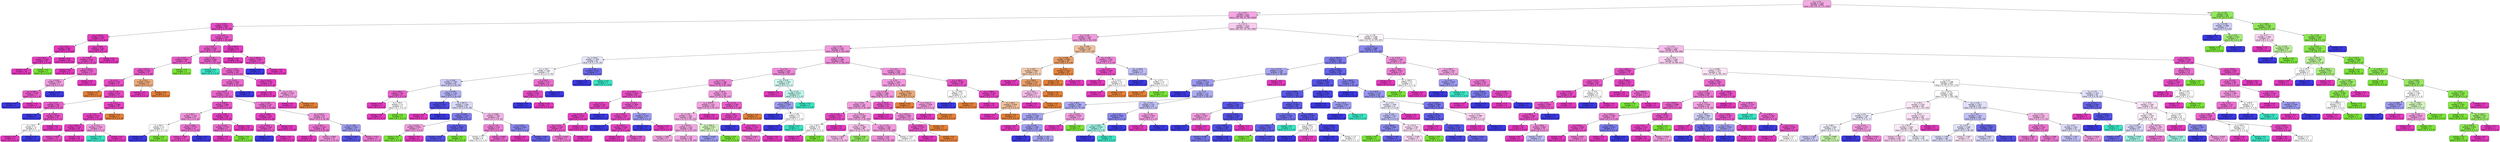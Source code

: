 digraph Tree {
node [shape=box, style="filled, rounded", color="black", fontname=helvetica] ;
edge [fontname=helvetica] ;
0 [label=<X<SUB>16</SUB> &le; 0.5<br/>entropy = 1.528<br/>samples = 2800<br/>value = [91, 275, 31, 771, 1632]>, fillcolor="#f4abe4"] ;
1 [label=<X<SUB>19</SUB> &le; 0.5<br/>entropy = 1.44<br/>samples = 2665<br/>value = [91, 162, 31, 762, 1619]>, fillcolor="#f3a6e3"] ;
0 -> 1 [labeldistance=2.5, labelangle=45, headlabel="True"] ;
2 [label=<X<SUB>18</SUB> &le; 0.155<br/>entropy = 0.513<br/>samples = 583<br/>value = [8, 5, 2, 32, 536]>, fillcolor="#e74ac5"] ;
1 -> 2 ;
3 [label=<X<SUB>22</SUB> &le; 107.5<br/>entropy = 0.123<br/>samples = 271<br/>value = [0, 1, 0, 3, 267]>, fillcolor="#e53cc1"] ;
2 -> 3 ;
4 [label=<X<SUB>1</SUB> &le; 25.5<br/>entropy = 0.047<br/>samples = 191<br/>value = [0, 1, 0, 0, 190]>, fillcolor="#e53ac0"] ;
3 -> 4 ;
5 [label=<X<SUB>1</SUB> &le; 24.5<br/>entropy = 0.183<br/>samples = 36<br/>value = [0, 1, 0, 0, 35]>, fillcolor="#e63fc2"] ;
4 -> 5 ;
6 [label=<entropy = 0.0<br/>samples = 35<br/>value = [0, 0, 0, 0, 35]>, fillcolor="#e539c0"] ;
5 -> 6 ;
7 [label=<entropy = 0.0<br/>samples = 1<br/>value = [0, 1, 0, 0, 0]>, fillcolor="#7be539"] ;
5 -> 7 ;
8 [label=<entropy = 0.0<br/>samples = 155<br/>value = [0, 0, 0, 0, 155]>, fillcolor="#e539c0"] ;
4 -> 8 ;
9 [label=<X<SUB>18</SUB> &le; 0.007<br/>entropy = 0.231<br/>samples = 80<br/>value = [0, 0, 0, 3, 77]>, fillcolor="#e641c2"] ;
3 -> 9 ;
10 [label=<X<SUB>1</SUB> &le; 44.5<br/>entropy = 0.431<br/>samples = 34<br/>value = [0, 0, 0, 3, 31]>, fillcolor="#e84cc6"] ;
9 -> 10 ;
11 [label=<entropy = 0.0<br/>samples = 17<br/>value = [0, 0, 0, 0, 17]>, fillcolor="#e539c0"] ;
10 -> 11 ;
12 [label=<X<SUB>26</SUB> &le; 151.0<br/>entropy = 0.672<br/>samples = 17<br/>value = [0, 0, 0, 3, 14]>, fillcolor="#eb63ce"] ;
10 -> 12 ;
13 [label=<X<SUB>18</SUB> &le; 0.002<br/>entropy = 0.918<br/>samples = 9<br/>value = [0, 0, 0, 3, 6]>, fillcolor="#f29ce0"] ;
12 -> 13 ;
14 [label=<X<SUB>22</SUB> &le; 108.5<br/>entropy = 0.592<br/>samples = 7<br/>value = [0, 0, 0, 1, 6]>, fillcolor="#e95acb"] ;
13 -> 14 ;
15 [label=<entropy = 0.0<br/>samples = 1<br/>value = [0, 0, 0, 1, 0]>, fillcolor="#3c39e5"] ;
14 -> 15 ;
16 [label=<entropy = 0.0<br/>samples = 6<br/>value = [0, 0, 0, 0, 6]>, fillcolor="#e539c0"] ;
14 -> 16 ;
17 [label=<entropy = 0.0<br/>samples = 2<br/>value = [0, 0, 0, 2, 0]>, fillcolor="#3c39e5"] ;
13 -> 17 ;
18 [label=<entropy = 0.0<br/>samples = 8<br/>value = [0, 0, 0, 0, 8]>, fillcolor="#e539c0"] ;
12 -> 18 ;
19 [label=<entropy = 0.0<br/>samples = 46<br/>value = [0, 0, 0, 0, 46]>, fillcolor="#e539c0"] ;
9 -> 19 ;
20 [label=<X<SUB>3</SUB> &le; 0.5<br/>entropy = 0.766<br/>samples = 312<br/>value = [8, 4, 2, 29, 269]>, fillcolor="#e957ca"] ;
2 -> 20 ;
21 [label=<X<SUB>1</SUB> &le; 43.5<br/>entropy = 0.924<br/>samples = 235<br/>value = [8, 4, 2, 28, 193]>, fillcolor="#ea61cd"] ;
20 -> 21 ;
22 [label=<X<SUB>12</SUB> &le; 0.5<br/>entropy = 0.903<br/>samples = 81<br/>value = [7, 2, 1, 3, 68]>, fillcolor="#ea5ccb"] ;
21 -> 22 ;
23 [label=<X<SUB>26</SUB> &le; 147.5<br/>entropy = 0.755<br/>samples = 79<br/>value = [7, 0, 1, 3, 68]>, fillcolor="#e957ca"] ;
22 -> 23 ;
24 [label=<X<SUB>1</SUB> &le; 4.5<br/>entropy = 0.64<br/>samples = 75<br/>value = [4, 0, 1, 3, 67]>, fillcolor="#e84fc7"] ;
23 -> 24 ;
25 [label=<entropy = 0.0<br/>samples = 2<br/>value = [2, 0, 0, 0, 0]>, fillcolor="#e58139"] ;
24 -> 25 ;
26 [label=<X<SUB>18</SUB> &le; 1.35<br/>entropy = 0.53<br/>samples = 73<br/>value = [2, 0, 1, 3, 67]>, fillcolor="#e74ac5"] ;
24 -> 26 ;
27 [label=<X<SUB>25</SUB> &le; 0.5<br/>entropy = 0.61<br/>samples = 20<br/>value = [0, 0, 0, 3, 17]>, fillcolor="#ea5ccb"] ;
26 -> 27 ;
28 [label=<entropy = 0.0<br/>samples = 1<br/>value = [0, 0, 0, 1, 0]>, fillcolor="#3c39e5"] ;
27 -> 28 ;
29 [label=<X<SUB>1</SUB> &le; 20.0<br/>entropy = 0.485<br/>samples = 19<br/>value = [0, 0, 0, 2, 17]>, fillcolor="#e850c7"] ;
27 -> 29 ;
30 [label=<X<SUB>1</SUB> &le; 16.0<br/>entropy = 1.0<br/>samples = 4<br/>value = [0, 0, 0, 2, 2]>, fillcolor="#ffffff"] ;
29 -> 30 ;
31 [label=<entropy = 0.0<br/>samples = 2<br/>value = [0, 0, 0, 0, 2]>, fillcolor="#e539c0"] ;
30 -> 31 ;
32 [label=<entropy = 0.0<br/>samples = 2<br/>value = [0, 0, 0, 2, 0]>, fillcolor="#3c39e5"] ;
30 -> 32 ;
33 [label=<entropy = 0.0<br/>samples = 15<br/>value = [0, 0, 0, 0, 15]>, fillcolor="#e539c0"] ;
29 -> 33 ;
34 [label=<X<SUB>7</SUB> &le; 0.5<br/>entropy = 0.366<br/>samples = 53<br/>value = [2, 0, 1, 0, 50]>, fillcolor="#e745c4"] ;
26 -> 34 ;
35 [label=<X<SUB>6</SUB> &le; 0.5<br/>entropy = 0.274<br/>samples = 52<br/>value = [1, 0, 1, 0, 50]>, fillcolor="#e641c2"] ;
34 -> 35 ;
36 [label=<X<SUB>26</SUB> &le; 85.5<br/>entropy = 0.144<br/>samples = 49<br/>value = [1, 0, 0, 0, 48]>, fillcolor="#e63dc1"] ;
35 -> 36 ;
37 [label=<entropy = 0.439<br/>samples = 11<br/>value = [1, 0, 0, 0, 10]>, fillcolor="#e84dc6"] ;
36 -> 37 ;
38 [label=<entropy = 0.0<br/>samples = 38<br/>value = [0, 0, 0, 0, 38]>, fillcolor="#e539c0"] ;
36 -> 38 ;
39 [label=<X<SUB>1</SUB> &le; 27.0<br/>entropy = 0.918<br/>samples = 3<br/>value = [0, 0, 1, 0, 2]>, fillcolor="#f29ce0"] ;
35 -> 39 ;
40 [label=<entropy = 0.0<br/>samples = 1<br/>value = [0, 0, 1, 0, 0]>, fillcolor="#39e5c5"] ;
39 -> 40 ;
41 [label=<entropy = 0.0<br/>samples = 2<br/>value = [0, 0, 0, 0, 2]>, fillcolor="#e539c0"] ;
39 -> 41 ;
42 [label=<entropy = 0.0<br/>samples = 1<br/>value = [1, 0, 0, 0, 0]>, fillcolor="#e58139"] ;
34 -> 42 ;
43 [label=<X<SUB>1</SUB> &le; 12.5<br/>entropy = 0.811<br/>samples = 4<br/>value = [3, 0, 0, 0, 1]>, fillcolor="#eeab7b"] ;
23 -> 43 ;
44 [label=<entropy = 0.0<br/>samples = 1<br/>value = [0, 0, 0, 0, 1]>, fillcolor="#e539c0"] ;
43 -> 44 ;
45 [label=<entropy = 0.0<br/>samples = 3<br/>value = [3, 0, 0, 0, 0]>, fillcolor="#e58139"] ;
43 -> 45 ;
46 [label=<entropy = 0.0<br/>samples = 2<br/>value = [0, 2, 0, 0, 0]>, fillcolor="#7be539"] ;
22 -> 46 ;
47 [label=<X<SUB>18</SUB> &le; 0.18<br/>entropy = 0.846<br/>samples = 154<br/>value = [1, 2, 1, 25, 125]>, fillcolor="#eb66ce"] ;
21 -> 47 ;
48 [label=<entropy = 0.0<br/>samples = 1<br/>value = [0, 0, 1, 0, 0]>, fillcolor="#39e5c5"] ;
47 -> 48 ;
49 [label=<X<SUB>24</SUB> &le; 1.115<br/>entropy = 0.795<br/>samples = 153<br/>value = [1, 2, 0, 25, 125]>, fillcolor="#eb64ce"] ;
47 -> 49 ;
50 [label=<X<SUB>13</SUB> &le; 0.5<br/>entropy = 0.802<br/>samples = 134<br/>value = [0, 2, 0, 25, 107]>, fillcolor="#eb6ad0"] ;
49 -> 50 ;
51 [label=<X<SUB>22</SUB> &le; 87.5<br/>entropy = 0.776<br/>samples = 132<br/>value = [0, 2, 0, 23, 107]>, fillcolor="#eb66ce"] ;
50 -> 51 ;
52 [label=<X<SUB>0</SUB> &le; 1208.5<br/>entropy = 0.689<br/>samples = 45<br/>value = [0, 2, 0, 4, 39]>, fillcolor="#e956c9"] ;
51 -> 52 ;
53 [label=<X<SUB>1</SUB> &le; 48.0<br/>entropy = 1.159<br/>samples = 15<br/>value = [0, 1, 0, 4, 10]>, fillcolor="#f193dd"] ;
52 -> 53 ;
54 [label=<X<SUB>1</SUB> &le; 46.0<br/>entropy = 1.0<br/>samples = 2<br/>value = [0, 1, 0, 1, 0]>, fillcolor="#ffffff"] ;
53 -> 54 ;
55 [label=<entropy = 0.0<br/>samples = 1<br/>value = [0, 0, 0, 1, 0]>, fillcolor="#3c39e5"] ;
54 -> 55 ;
56 [label=<entropy = 0.0<br/>samples = 1<br/>value = [0, 1, 0, 0, 0]>, fillcolor="#7be539"] ;
54 -> 56 ;
57 [label=<X<SUB>24</SUB> &le; 1.005<br/>entropy = 0.779<br/>samples = 13<br/>value = [0, 0, 0, 3, 10]>, fillcolor="#ed74d3"] ;
53 -> 57 ;
58 [label=<entropy = 0.439<br/>samples = 11<br/>value = [0, 0, 0, 1, 10]>, fillcolor="#e84dc6"] ;
57 -> 58 ;
59 [label=<entropy = 0.0<br/>samples = 2<br/>value = [0, 0, 0, 2, 0]>, fillcolor="#3c39e5"] ;
57 -> 59 ;
60 [label=<X<SUB>18</SUB> &le; 0.85<br/>entropy = 0.211<br/>samples = 30<br/>value = [0, 1, 0, 0, 29]>, fillcolor="#e640c2"] ;
52 -> 60 ;
61 [label=<X<SUB>24</SUB> &le; 0.93<br/>entropy = 0.722<br/>samples = 5<br/>value = [0, 1, 0, 0, 4]>, fillcolor="#ec6ad0"] ;
60 -> 61 ;
62 [label=<entropy = 0.0<br/>samples = 4<br/>value = [0, 0, 0, 0, 4]>, fillcolor="#e539c0"] ;
61 -> 62 ;
63 [label=<entropy = 0.0<br/>samples = 1<br/>value = [0, 1, 0, 0, 0]>, fillcolor="#7be539"] ;
61 -> 63 ;
64 [label=<entropy = 0.0<br/>samples = 25<br/>value = [0, 0, 0, 0, 25]>, fillcolor="#e539c0"] ;
60 -> 64 ;
65 [label=<X<SUB>18</SUB> &le; 0.99<br/>entropy = 0.757<br/>samples = 87<br/>value = [0, 0, 0, 19, 68]>, fillcolor="#ec70d2"] ;
51 -> 65 ;
66 [label=<X<SUB>24</SUB> &le; 0.905<br/>entropy = 0.211<br/>samples = 30<br/>value = [0, 0, 0, 1, 29]>, fillcolor="#e640c2"] ;
65 -> 66 ;
67 [label=<X<SUB>1</SUB> &le; 53.5<br/>entropy = 0.544<br/>samples = 8<br/>value = [0, 0, 0, 1, 7]>, fillcolor="#e955c9"] ;
66 -> 67 ;
68 [label=<entropy = 0.0<br/>samples = 1<br/>value = [0, 0, 0, 1, 0]>, fillcolor="#3c39e5"] ;
67 -> 68 ;
69 [label=<entropy = 0.0<br/>samples = 7<br/>value = [0, 0, 0, 0, 7]>, fillcolor="#e539c0"] ;
67 -> 69 ;
70 [label=<entropy = 0.0<br/>samples = 22<br/>value = [0, 0, 0, 0, 22]>, fillcolor="#e539c0"] ;
66 -> 70 ;
71 [label=<X<SUB>0</SUB> &le; 2126.5<br/>entropy = 0.9<br/>samples = 57<br/>value = [0, 0, 0, 18, 39]>, fillcolor="#f194dd"] ;
65 -> 71 ;
72 [label=<X<SUB>1</SUB> &le; 55.5<br/>entropy = 0.764<br/>samples = 45<br/>value = [0, 0, 0, 10, 35]>, fillcolor="#ec72d2"] ;
71 -> 72 ;
73 [label=<entropy = 0.0<br/>samples = 13<br/>value = [0, 0, 0, 0, 13]>, fillcolor="#e539c0"] ;
72 -> 73 ;
74 [label=<entropy = 0.896<br/>samples = 32<br/>value = [0, 0, 0, 10, 22]>, fillcolor="#f193dd"] ;
72 -> 74 ;
75 [label=<X<SUB>18</SUB> &le; 2.85<br/>entropy = 0.918<br/>samples = 12<br/>value = [0, 0, 0, 8, 4]>, fillcolor="#9e9cf2"] ;
71 -> 75 ;
76 [label=<entropy = 0.544<br/>samples = 8<br/>value = [0, 0, 0, 7, 1]>, fillcolor="#5855e9"] ;
75 -> 76 ;
77 [label=<entropy = 0.811<br/>samples = 4<br/>value = [0, 0, 0, 1, 3]>, fillcolor="#ee7bd5"] ;
75 -> 77 ;
78 [label=<entropy = 0.0<br/>samples = 2<br/>value = [0, 0, 0, 2, 0]>, fillcolor="#3c39e5"] ;
50 -> 78 ;
79 [label=<X<SUB>26</SUB> &le; 112.5<br/>entropy = 0.297<br/>samples = 19<br/>value = [1, 0, 0, 0, 18]>, fillcolor="#e644c4"] ;
49 -> 79 ;
80 [label=<entropy = 0.0<br/>samples = 16<br/>value = [0, 0, 0, 0, 16]>, fillcolor="#e539c0"] ;
79 -> 80 ;
81 [label=<X<SUB>18</SUB> &le; 2.75<br/>entropy = 0.918<br/>samples = 3<br/>value = [1, 0, 0, 0, 2]>, fillcolor="#f29ce0"] ;
79 -> 81 ;
82 [label=<entropy = 0.0<br/>samples = 2<br/>value = [0, 0, 0, 0, 2]>, fillcolor="#e539c0"] ;
81 -> 82 ;
83 [label=<entropy = 0.0<br/>samples = 1<br/>value = [1, 0, 0, 0, 0]>, fillcolor="#e58139"] ;
81 -> 83 ;
84 [label=<X<SUB>22</SUB> &le; 163.0<br/>entropy = 0.1<br/>samples = 77<br/>value = [0, 0, 0, 1, 76]>, fillcolor="#e53cc1"] ;
20 -> 84 ;
85 [label=<entropy = 0.0<br/>samples = 66<br/>value = [0, 0, 0, 0, 66]>, fillcolor="#e539c0"] ;
84 -> 85 ;
86 [label=<X<SUB>22</SUB> &le; 165.0<br/>entropy = 0.439<br/>samples = 11<br/>value = [0, 0, 0, 1, 10]>, fillcolor="#e84dc6"] ;
84 -> 86 ;
87 [label=<entropy = 0.0<br/>samples = 1<br/>value = [0, 0, 0, 1, 0]>, fillcolor="#3c39e5"] ;
86 -> 87 ;
88 [label=<entropy = 0.0<br/>samples = 10<br/>value = [0, 0, 0, 0, 10]>, fillcolor="#e539c0"] ;
86 -> 88 ;
89 [label=<X<SUB>1</SUB> &le; 47.5<br/>entropy = 1.573<br/>samples = 2082<br/>value = [83, 157, 29, 730, 1083]>, fillcolor="#f8cbef"] ;
1 -> 89 ;
90 [label=<X<SUB>24</SUB> &le; 1.45<br/>entropy = 1.611<br/>samples = 794<br/>value = [80, 83, 4, 151, 476]>, fillcolor="#f29bdf"] ;
89 -> 90 ;
91 [label=<X<SUB>20</SUB> &le; 1.45<br/>entropy = 1.522<br/>samples = 735<br/>value = [42, 82, 4, 149, 458]>, fillcolor="#f197de"] ;
90 -> 91 ;
92 [label=<X<SUB>26</SUB> &le; 144.0<br/>entropy = 1.348<br/>samples = 82<br/>value = [0, 5, 1, 41, 35]>, fillcolor="#e6e6fc"] ;
91 -> 92 ;
93 [label=<X<SUB>18</SUB> &le; 19.0<br/>entropy = 1.281<br/>samples = 77<br/>value = [0, 5, 0, 37, 35]>, fillcolor="#f6f6fe"] ;
92 -> 93 ;
94 [label=<X<SUB>18</SUB> &le; 0.06<br/>entropy = 1.301<br/>samples = 63<br/>value = [0, 5, 0, 34, 24]>, fillcolor="#cdccf8"] ;
93 -> 94 ;
95 [label=<X<SUB>22</SUB> &le; 94.0<br/>entropy = 0.65<br/>samples = 6<br/>value = [0, 1, 0, 0, 5]>, fillcolor="#ea61cd"] ;
94 -> 95 ;
96 [label=<entropy = 0.0<br/>samples = 4<br/>value = [0, 0, 0, 0, 4]>, fillcolor="#e539c0"] ;
95 -> 96 ;
97 [label=<X<SUB>0</SUB> &le; 735.5<br/>entropy = 1.0<br/>samples = 2<br/>value = [0, 1, 0, 0, 1]>, fillcolor="#ffffff"] ;
95 -> 97 ;
98 [label=<entropy = 0.0<br/>samples = 1<br/>value = [0, 0, 0, 0, 1]>, fillcolor="#e539c0"] ;
97 -> 98 ;
99 [label=<entropy = 0.0<br/>samples = 1<br/>value = [0, 1, 0, 0, 0]>, fillcolor="#7be539"] ;
97 -> 99 ;
100 [label=<X<SUB>18</SUB> &le; 0.535<br/>entropy = 1.242<br/>samples = 57<br/>value = [0, 4, 0, 34, 19]>, fillcolor="#b2b1f5"] ;
94 -> 100 ;
101 [label=<X<SUB>20</SUB> &le; 0.45<br/>entropy = 0.414<br/>samples = 12<br/>value = [0, 0, 0, 11, 1]>, fillcolor="#4e4be7"] ;
100 -> 101 ;
102 [label=<entropy = 0.0<br/>samples = 1<br/>value = [0, 0, 0, 0, 1]>, fillcolor="#e539c0"] ;
101 -> 102 ;
103 [label=<entropy = 0.0<br/>samples = 11<br/>value = [0, 0, 0, 11, 0]>, fillcolor="#3c39e5"] ;
101 -> 103 ;
104 [label=<X<SUB>0</SUB> &le; 887.0<br/>entropy = 1.334<br/>samples = 45<br/>value = [0, 4, 0, 23, 18]>, fillcolor="#dbdafa"] ;
100 -> 104 ;
105 [label=<X<SUB>18</SUB> &le; 0.845<br/>entropy = 1.125<br/>samples = 21<br/>value = [0, 2, 0, 15, 4]>, fillcolor="#817fee"] ;
104 -> 105 ;
106 [label=<X<SUB>26</SUB> &le; 113.5<br/>entropy = 0.918<br/>samples = 3<br/>value = [0, 1, 0, 0, 2]>, fillcolor="#f29ce0"] ;
105 -> 106 ;
107 [label=<entropy = 0.0<br/>samples = 1<br/>value = [0, 1, 0, 0, 0]>, fillcolor="#7be539"] ;
106 -> 107 ;
108 [label=<entropy = 0.0<br/>samples = 2<br/>value = [0, 0, 0, 0, 2]>, fillcolor="#e539c0"] ;
106 -> 108 ;
109 [label=<X<SUB>14</SUB> &le; 0.5<br/>entropy = 0.803<br/>samples = 18<br/>value = [0, 1, 0, 15, 2]>, fillcolor="#615eea"] ;
105 -> 109 ;
110 [label=<entropy = 0.523<br/>samples = 17<br/>value = [0, 0, 0, 15, 2]>, fillcolor="#5653e8"] ;
109 -> 110 ;
111 [label=<entropy = 0.0<br/>samples = 1<br/>value = [0, 1, 0, 0, 0]>, fillcolor="#7be539"] ;
109 -> 111 ;
112 [label=<X<SUB>24</SUB> &le; 0.905<br/>entropy = 1.281<br/>samples = 24<br/>value = [0, 2, 0, 8, 14]>, fillcolor="#f5b5e7"] ;
104 -> 112 ;
113 [label=<X<SUB>20</SUB> &le; 1.15<br/>entropy = 1.16<br/>samples = 17<br/>value = [0, 2, 0, 3, 12]>, fillcolor="#ee80d6"] ;
112 -> 113 ;
114 [label=<entropy = 1.0<br/>samples = 6<br/>value = [0, 0, 0, 3, 3]>, fillcolor="#ffffff"] ;
113 -> 114 ;
115 [label=<entropy = 0.684<br/>samples = 11<br/>value = [0, 2, 0, 0, 9]>, fillcolor="#eb65ce"] ;
113 -> 115 ;
116 [label=<X<SUB>1</SUB> &le; 18.0<br/>entropy = 0.863<br/>samples = 7<br/>value = [0, 0, 0, 5, 2]>, fillcolor="#8a88ef"] ;
112 -> 116 ;
117 [label=<entropy = 0.0<br/>samples = 1<br/>value = [0, 0, 0, 0, 1]>, fillcolor="#e539c0"] ;
116 -> 117 ;
118 [label=<entropy = 0.65<br/>samples = 6<br/>value = [0, 0, 0, 5, 1]>, fillcolor="#6361ea"] ;
116 -> 118 ;
119 [label=<X<SUB>1</SUB> &le; 43.0<br/>entropy = 0.75<br/>samples = 14<br/>value = [0, 0, 0, 3, 11]>, fillcolor="#ec6fd1"] ;
93 -> 119 ;
120 [label=<X<SUB>24</SUB> &le; 0.42<br/>entropy = 0.414<br/>samples = 12<br/>value = [0, 0, 0, 1, 11]>, fillcolor="#e74bc6"] ;
119 -> 120 ;
121 [label=<entropy = 0.0<br/>samples = 1<br/>value = [0, 0, 0, 1, 0]>, fillcolor="#3c39e5"] ;
120 -> 121 ;
122 [label=<entropy = 0.0<br/>samples = 11<br/>value = [0, 0, 0, 0, 11]>, fillcolor="#e539c0"] ;
120 -> 122 ;
123 [label=<entropy = 0.0<br/>samples = 2<br/>value = [0, 0, 0, 2, 0]>, fillcolor="#3c39e5"] ;
119 -> 123 ;
124 [label=<X<SUB>6</SUB> &le; 0.5<br/>entropy = 0.722<br/>samples = 5<br/>value = [0, 0, 1, 4, 0]>, fillcolor="#6d6aec"] ;
92 -> 124 ;
125 [label=<entropy = 0.0<br/>samples = 4<br/>value = [0, 0, 0, 4, 0]>, fillcolor="#3c39e5"] ;
124 -> 125 ;
126 [label=<entropy = 0.0<br/>samples = 1<br/>value = [0, 0, 1, 0, 0]>, fillcolor="#39e5c5"] ;
124 -> 126 ;
127 [label=<X<SUB>24</SUB> &le; 0.975<br/>entropy = 1.489<br/>samples = 653<br/>value = [42, 77, 3, 108, 423]>, fillcolor="#f08ddb"] ;
91 -> 127 ;
128 [label=<X<SUB>6</SUB> &le; 0.5<br/>entropy = 1.336<br/>samples = 305<br/>value = [7, 25, 3, 63, 207]>, fillcolor="#f089da"] ;
127 -> 128 ;
129 [label=<X<SUB>26</SUB> &le; 73.5<br/>entropy = 1.264<br/>samples = 299<br/>value = [7, 25, 0, 61, 206]>, fillcolor="#ef86d9"] ;
128 -> 129 ;
130 [label=<X<SUB>1</SUB> &le; 36.0<br/>entropy = 0.504<br/>samples = 65<br/>value = [0, 1, 0, 5, 59]>, fillcolor="#e84dc6"] ;
129 -> 130 ;
131 [label=<X<SUB>20</SUB> &le; 4.1<br/>entropy = 0.35<br/>samples = 38<br/>value = [0, 1, 0, 1, 36]>, fillcolor="#e644c3"] ;
130 -> 131 ;
132 [label=<X<SUB>20</SUB> &le; 1.75<br/>entropy = 0.179<br/>samples = 37<br/>value = [0, 1, 0, 0, 36]>, fillcolor="#e63ec2"] ;
131 -> 132 ;
133 [label=<X<SUB>18</SUB> &le; 3.75<br/>entropy = 0.544<br/>samples = 8<br/>value = [0, 1, 0, 0, 7]>, fillcolor="#e955c9"] ;
132 -> 133 ;
134 [label=<entropy = 0.811<br/>samples = 4<br/>value = [0, 1, 0, 0, 3]>, fillcolor="#ee7bd5"] ;
133 -> 134 ;
135 [label=<entropy = 0.0<br/>samples = 4<br/>value = [0, 0, 0, 0, 4]>, fillcolor="#e539c0"] ;
133 -> 135 ;
136 [label=<entropy = 0.0<br/>samples = 29<br/>value = [0, 0, 0, 0, 29]>, fillcolor="#e539c0"] ;
132 -> 136 ;
137 [label=<entropy = 0.0<br/>samples = 1<br/>value = [0, 0, 0, 1, 0]>, fillcolor="#3c39e5"] ;
131 -> 137 ;
138 [label=<X<SUB>22</SUB> &le; 116.0<br/>entropy = 0.605<br/>samples = 27<br/>value = [0, 0, 0, 4, 23]>, fillcolor="#ea5bcb"] ;
130 -> 138 ;
139 [label=<X<SUB>0</SUB> &le; 179.5<br/>entropy = 0.414<br/>samples = 24<br/>value = [0, 0, 0, 2, 22]>, fillcolor="#e74bc6"] ;
138 -> 139 ;
140 [label=<entropy = 0.0<br/>samples = 1<br/>value = [0, 0, 0, 1, 0]>, fillcolor="#3c39e5"] ;
139 -> 140 ;
141 [label=<X<SUB>1</SUB> &le; 45.5<br/>entropy = 0.258<br/>samples = 23<br/>value = [0, 0, 0, 1, 22]>, fillcolor="#e642c3"] ;
139 -> 141 ;
142 [label=<entropy = 0.0<br/>samples = 17<br/>value = [0, 0, 0, 0, 17]>, fillcolor="#e539c0"] ;
141 -> 142 ;
143 [label=<entropy = 0.65<br/>samples = 6<br/>value = [0, 0, 0, 1, 5]>, fillcolor="#ea61cd"] ;
141 -> 143 ;
144 [label=<X<SUB>8</SUB> &le; 0.5<br/>entropy = 0.918<br/>samples = 3<br/>value = [0, 0, 0, 2, 1]>, fillcolor="#9e9cf2"] ;
138 -> 144 ;
145 [label=<entropy = 0.0<br/>samples = 2<br/>value = [0, 0, 0, 2, 0]>, fillcolor="#3c39e5"] ;
144 -> 145 ;
146 [label=<entropy = 0.0<br/>samples = 1<br/>value = [0, 0, 0, 0, 1]>, fillcolor="#e539c0"] ;
144 -> 146 ;
147 [label=<X<SUB>22</SUB> &le; 145.0<br/>entropy = 1.403<br/>samples = 234<br/>value = [7, 24, 0, 56, 147]>, fillcolor="#f29adf"] ;
129 -> 147 ;
148 [label=<X<SUB>0</SUB> &le; 2633.5<br/>entropy = 1.411<br/>samples = 210<br/>value = [4, 24, 0, 55, 127]>, fillcolor="#f3a3e2"] ;
147 -> 148 ;
149 [label=<X<SUB>20</SUB> &le; 2.95<br/>entropy = 1.451<br/>samples = 198<br/>value = [4, 24, 0, 55, 115]>, fillcolor="#f4ace5"] ;
148 -> 149 ;
150 [label=<X<SUB>0</SUB> &le; 454.5<br/>entropy = 1.421<br/>samples = 193<br/>value = [4, 21, 0, 53, 115]>, fillcolor="#f3a7e3"] ;
149 -> 150 ;
151 [label=<entropy = 1.682<br/>samples = 27<br/>value = [3, 5, 0, 4, 15]>, fillcolor="#f3a5e2"] ;
150 -> 151 ;
152 [label=<entropy = 1.33<br/>samples = 166<br/>value = [1, 16, 0, 49, 100]>, fillcolor="#f4a9e4"] ;
150 -> 152 ;
153 [label=<X<SUB>0</SUB> &le; 1581.5<br/>entropy = 0.971<br/>samples = 5<br/>value = [0, 3, 0, 2, 0]>, fillcolor="#d3f6bd"] ;
149 -> 153 ;
154 [label=<entropy = 0.918<br/>samples = 3<br/>value = [0, 1, 0, 2, 0]>, fillcolor="#9e9cf2"] ;
153 -> 154 ;
155 [label=<entropy = 0.0<br/>samples = 2<br/>value = [0, 2, 0, 0, 0]>, fillcolor="#7be539"] ;
153 -> 155 ;
156 [label=<entropy = 0.0<br/>samples = 12<br/>value = [0, 0, 0, 0, 12]>, fillcolor="#e539c0"] ;
148 -> 156 ;
157 [label=<X<SUB>10</SUB> &le; 0.5<br/>entropy = 0.785<br/>samples = 24<br/>value = [3, 0, 0, 1, 20]>, fillcolor="#ea5fcc"] ;
147 -> 157 ;
158 [label=<X<SUB>20</SUB> &le; 1.65<br/>entropy = 0.53<br/>samples = 22<br/>value = [1, 0, 0, 1, 20]>, fillcolor="#e74cc6"] ;
157 -> 158 ;
159 [label=<entropy = 0.0<br/>samples = 1<br/>value = [0, 0, 0, 1, 0]>, fillcolor="#3c39e5"] ;
158 -> 159 ;
160 [label=<X<SUB>1</SUB> &le; 18.5<br/>entropy = 0.276<br/>samples = 21<br/>value = [1, 0, 0, 0, 20]>, fillcolor="#e643c3"] ;
158 -> 160 ;
161 [label=<entropy = 0.811<br/>samples = 4<br/>value = [1, 0, 0, 0, 3]>, fillcolor="#ee7bd5"] ;
160 -> 161 ;
162 [label=<entropy = 0.0<br/>samples = 17<br/>value = [0, 0, 0, 0, 17]>, fillcolor="#e539c0"] ;
160 -> 162 ;
163 [label=<entropy = 0.0<br/>samples = 2<br/>value = [2, 0, 0, 0, 0]>, fillcolor="#e58139"] ;
157 -> 163 ;
164 [label=<X<SUB>18</SUB> &le; 0.44<br/>entropy = 1.459<br/>samples = 6<br/>value = [0, 0, 3, 2, 1]>, fillcolor="#cef8f0"] ;
128 -> 164 ;
165 [label=<entropy = 0.0<br/>samples = 1<br/>value = [0, 0, 0, 0, 1]>, fillcolor="#e539c0"] ;
164 -> 165 ;
166 [label=<X<SUB>18</SUB> &le; 1.6<br/>entropy = 0.971<br/>samples = 5<br/>value = [0, 0, 3, 2, 0]>, fillcolor="#bdf6ec"] ;
164 -> 166 ;
167 [label=<X<SUB>0</SUB> &le; 1096.0<br/>entropy = 0.918<br/>samples = 3<br/>value = [0, 0, 1, 2, 0]>, fillcolor="#9e9cf2"] ;
166 -> 167 ;
168 [label=<entropy = 0.0<br/>samples = 1<br/>value = [0, 0, 0, 1, 0]>, fillcolor="#3c39e5"] ;
167 -> 168 ;
169 [label=<X<SUB>18</SUB> &le; 1.09<br/>entropy = 1.0<br/>samples = 2<br/>value = [0, 0, 1, 1, 0]>, fillcolor="#ffffff"] ;
167 -> 169 ;
170 [label=<entropy = 0.0<br/>samples = 1<br/>value = [0, 0, 0, 1, 0]>, fillcolor="#3c39e5"] ;
169 -> 170 ;
171 [label=<entropy = 0.0<br/>samples = 1<br/>value = [0, 0, 1, 0, 0]>, fillcolor="#39e5c5"] ;
169 -> 171 ;
172 [label=<entropy = 0.0<br/>samples = 2<br/>value = [0, 0, 2, 0, 0]>, fillcolor="#39e5c5"] ;
166 -> 172 ;
173 [label=<X<SUB>3</SUB> &le; 0.5<br/>entropy = 1.552<br/>samples = 348<br/>value = [35, 52, 0, 45, 216]>, fillcolor="#f191dc"] ;
127 -> 173 ;
174 [label=<X<SUB>7</SUB> &le; 0.5<br/>entropy = 1.616<br/>samples = 312<br/>value = [32, 52, 0, 44, 184]>, fillcolor="#f29adf"] ;
173 -> 174 ;
175 [label=<X<SUB>20</SUB> &le; 3.35<br/>entropy = 1.586<br/>samples = 304<br/>value = [26, 52, 0, 44, 182]>, fillcolor="#f299de"] ;
174 -> 175 ;
176 [label=<X<SUB>18</SUB> &le; 0.04<br/>entropy = 1.62<br/>samples = 282<br/>value = [23, 52, 0, 44, 163]>, fillcolor="#f29fe1"] ;
175 -> 176 ;
177 [label=<X<SUB>20</SUB> &le; 1.55<br/>entropy = 0.371<br/>samples = 14<br/>value = [0, 1, 0, 0, 13]>, fillcolor="#e748c5"] ;
176 -> 177 ;
178 [label=<X<SUB>26</SUB> &le; 92.0<br/>entropy = 1.0<br/>samples = 2<br/>value = [0, 1, 0, 0, 1]>, fillcolor="#ffffff"] ;
177 -> 178 ;
179 [label=<entropy = 0.0<br/>samples = 1<br/>value = [0, 0, 0, 0, 1]>, fillcolor="#e539c0"] ;
178 -> 179 ;
180 [label=<entropy = 0.0<br/>samples = 1<br/>value = [0, 1, 0, 0, 0]>, fillcolor="#7be539"] ;
178 -> 180 ;
181 [label=<entropy = 0.0<br/>samples = 12<br/>value = [0, 0, 0, 0, 12]>, fillcolor="#e539c0"] ;
177 -> 181 ;
182 [label=<X<SUB>0</SUB> &le; 1052.0<br/>entropy = 1.656<br/>samples = 268<br/>value = [23, 51, 0, 44, 150]>, fillcolor="#f3a5e2"] ;
176 -> 182 ;
183 [label=<X<SUB>22</SUB> &le; 148.0<br/>entropy = 1.698<br/>samples = 88<br/>value = [4, 20, 0, 22, 42]>, fillcolor="#f7c3ec"] ;
182 -> 183 ;
184 [label=<entropy = 1.659<br/>samples = 82<br/>value = [4, 15, 0, 21, 42]>, fillcolor="#f6bbe9"] ;
183 -> 184 ;
185 [label=<entropy = 0.65<br/>samples = 6<br/>value = [0, 5, 0, 1, 0]>, fillcolor="#95ea61"] ;
183 -> 185 ;
186 [label=<X<SUB>20</SUB> &le; 3.15<br/>entropy = 1.592<br/>samples = 180<br/>value = [19, 31, 0, 22, 108]>, fillcolor="#f299de"] ;
182 -> 186 ;
187 [label=<entropy = 1.55<br/>samples = 175<br/>value = [17, 30, 0, 20, 108]>, fillcolor="#f194dd"] ;
186 -> 187 ;
188 [label=<entropy = 1.522<br/>samples = 5<br/>value = [2, 1, 0, 2, 0]>, fillcolor="#ffffff"] ;
186 -> 188 ;
189 [label=<X<SUB>26</SUB> &le; 141.0<br/>entropy = 0.575<br/>samples = 22<br/>value = [3, 0, 0, 0, 19]>, fillcolor="#e958ca"] ;
175 -> 189 ;
190 [label=<entropy = 0.0<br/>samples = 12<br/>value = [0, 0, 0, 0, 12]>, fillcolor="#e539c0"] ;
189 -> 190 ;
191 [label=<X<SUB>0</SUB> &le; 2031.5<br/>entropy = 0.881<br/>samples = 10<br/>value = [3, 0, 0, 0, 7]>, fillcolor="#f08edb"] ;
189 -> 191 ;
192 [label=<X<SUB>26</SUB> &le; 319.5<br/>entropy = 0.544<br/>samples = 8<br/>value = [1, 0, 0, 0, 7]>, fillcolor="#e955c9"] ;
191 -> 192 ;
193 [label=<entropy = 0.0<br/>samples = 7<br/>value = [0, 0, 0, 0, 7]>, fillcolor="#e539c0"] ;
192 -> 193 ;
194 [label=<entropy = 0.0<br/>samples = 1<br/>value = [1, 0, 0, 0, 0]>, fillcolor="#e58139"] ;
192 -> 194 ;
195 [label=<entropy = 0.0<br/>samples = 2<br/>value = [2, 0, 0, 0, 0]>, fillcolor="#e58139"] ;
191 -> 195 ;
196 [label=<X<SUB>1</SUB> &le; 30.5<br/>entropy = 0.811<br/>samples = 8<br/>value = [6, 0, 0, 0, 2]>, fillcolor="#eeab7b"] ;
174 -> 196 ;
197 [label=<entropy = 0.0<br/>samples = 5<br/>value = [5, 0, 0, 0, 0]>, fillcolor="#e58139"] ;
196 -> 197 ;
198 [label=<X<SUB>0</SUB> &le; 2141.5<br/>entropy = 0.918<br/>samples = 3<br/>value = [1, 0, 0, 0, 2]>, fillcolor="#f29ce0"] ;
196 -> 198 ;
199 [label=<entropy = 0.0<br/>samples = 2<br/>value = [0, 0, 0, 0, 2]>, fillcolor="#e539c0"] ;
198 -> 199 ;
200 [label=<entropy = 0.0<br/>samples = 1<br/>value = [1, 0, 0, 0, 0]>, fillcolor="#e58139"] ;
198 -> 200 ;
201 [label=<X<SUB>22</SUB> &le; 100.0<br/>entropy = 0.593<br/>samples = 36<br/>value = [3, 0, 0, 1, 32]>, fillcolor="#e851c8"] ;
173 -> 201 ;
202 [label=<X<SUB>24</SUB> &le; 1.015<br/>entropy = 1.0<br/>samples = 2<br/>value = [1, 0, 0, 1, 0]>, fillcolor="#ffffff"] ;
201 -> 202 ;
203 [label=<entropy = 0.0<br/>samples = 1<br/>value = [0, 0, 0, 1, 0]>, fillcolor="#3c39e5"] ;
202 -> 203 ;
204 [label=<entropy = 0.0<br/>samples = 1<br/>value = [1, 0, 0, 0, 0]>, fillcolor="#e58139"] ;
202 -> 204 ;
205 [label=<X<SUB>22</SUB> &le; 198.5<br/>entropy = 0.323<br/>samples = 34<br/>value = [2, 0, 0, 0, 32]>, fillcolor="#e745c4"] ;
201 -> 205 ;
206 [label=<entropy = 0.0<br/>samples = 31<br/>value = [0, 0, 0, 0, 31]>, fillcolor="#e539c0"] ;
205 -> 206 ;
207 [label=<X<SUB>1</SUB> &le; 28.5<br/>entropy = 0.918<br/>samples = 3<br/>value = [2, 0, 0, 0, 1]>, fillcolor="#f2c09c"] ;
205 -> 207 ;
208 [label=<entropy = 0.0<br/>samples = 1<br/>value = [0, 0, 0, 0, 1]>, fillcolor="#e539c0"] ;
207 -> 208 ;
209 [label=<entropy = 0.0<br/>samples = 2<br/>value = [2, 0, 0, 0, 0]>, fillcolor="#e58139"] ;
207 -> 209 ;
210 [label=<X<SUB>18</SUB> &le; 1.85<br/>entropy = 1.197<br/>samples = 59<br/>value = [38, 1, 0, 2, 18]>, fillcolor="#f2c29e"] ;
90 -> 210 ;
211 [label=<X<SUB>18</SUB> &le; 0.08<br/>entropy = 0.684<br/>samples = 44<br/>value = [36, 0, 0, 0, 8]>, fillcolor="#eb9d65"] ;
210 -> 211 ;
212 [label=<X<SUB>1</SUB> &le; 33.0<br/>entropy = 0.949<br/>samples = 19<br/>value = [12, 0, 0, 0, 7]>, fillcolor="#f4caac"] ;
211 -> 212 ;
213 [label=<entropy = 0.0<br/>samples = 4<br/>value = [0, 0, 0, 0, 4]>, fillcolor="#e539c0"] ;
212 -> 213 ;
214 [label=<X<SUB>0</SUB> &le; 939.5<br/>entropy = 0.722<br/>samples = 15<br/>value = [12, 0, 0, 0, 3]>, fillcolor="#eca06a"] ;
212 -> 214 ;
215 [label=<X<SUB>1</SUB> &le; 39.0<br/>entropy = 0.971<br/>samples = 5<br/>value = [2, 0, 0, 0, 3]>, fillcolor="#f6bdea"] ;
214 -> 215 ;
216 [label=<entropy = 0.0<br/>samples = 3<br/>value = [0, 0, 0, 0, 3]>, fillcolor="#e539c0"] ;
215 -> 216 ;
217 [label=<entropy = 0.0<br/>samples = 2<br/>value = [2, 0, 0, 0, 0]>, fillcolor="#e58139"] ;
215 -> 217 ;
218 [label=<entropy = 0.0<br/>samples = 10<br/>value = [10, 0, 0, 0, 0]>, fillcolor="#e58139"] ;
214 -> 218 ;
219 [label=<X<SUB>4</SUB> &le; 0.5<br/>entropy = 0.242<br/>samples = 25<br/>value = [24, 0, 0, 0, 1]>, fillcolor="#e68641"] ;
211 -> 219 ;
220 [label=<entropy = 0.0<br/>samples = 24<br/>value = [24, 0, 0, 0, 0]>, fillcolor="#e58139"] ;
219 -> 220 ;
221 [label=<entropy = 0.0<br/>samples = 1<br/>value = [0, 0, 0, 0, 1]>, fillcolor="#e539c0"] ;
219 -> 221 ;
222 [label=<X<SUB>20</SUB> &le; 3.65<br/>entropy = 1.426<br/>samples = 15<br/>value = [2, 1, 0, 2, 10]>, fillcolor="#ef85d8"] ;
210 -> 222 ;
223 [label=<X<SUB>20</SUB> &le; 3.3<br/>entropy = 0.439<br/>samples = 11<br/>value = [1, 0, 0, 0, 10]>, fillcolor="#e84dc6"] ;
222 -> 223 ;
224 [label=<entropy = 0.0<br/>samples = 9<br/>value = [0, 0, 0, 0, 9]>, fillcolor="#e539c0"] ;
223 -> 224 ;
225 [label=<X<SUB>1</SUB> &le; 21.0<br/>entropy = 1.0<br/>samples = 2<br/>value = [1, 0, 0, 0, 1]>, fillcolor="#ffffff"] ;
223 -> 225 ;
226 [label=<entropy = 0.0<br/>samples = 1<br/>value = [0, 0, 0, 0, 1]>, fillcolor="#e539c0"] ;
225 -> 226 ;
227 [label=<entropy = 0.0<br/>samples = 1<br/>value = [1, 0, 0, 0, 0]>, fillcolor="#e58139"] ;
225 -> 227 ;
228 [label=<X<SUB>22</SUB> &le; 140.0<br/>entropy = 1.5<br/>samples = 4<br/>value = [1, 1, 0, 2, 0]>, fillcolor="#bebdf6"] ;
222 -> 228 ;
229 [label=<entropy = 0.0<br/>samples = 2<br/>value = [0, 0, 0, 2, 0]>, fillcolor="#3c39e5"] ;
228 -> 229 ;
230 [label=<X<SUB>20</SUB> &le; 5.5<br/>entropy = 1.0<br/>samples = 2<br/>value = [1, 1, 0, 0, 0]>, fillcolor="#ffffff"] ;
228 -> 230 ;
231 [label=<entropy = 0.0<br/>samples = 1<br/>value = [1, 0, 0, 0, 0]>, fillcolor="#e58139"] ;
230 -> 231 ;
232 [label=<entropy = 0.0<br/>samples = 1<br/>value = [0, 1, 0, 0, 0]>, fillcolor="#7be539"] ;
230 -> 232 ;
233 [label=<X<SUB>20</SUB> &le; 1.55<br/>entropy = 1.398<br/>samples = 1288<br/>value = [3, 74, 25, 579, 607]>, fillcolor="#fef7fd"] ;
89 -> 233 ;
234 [label=<X<SUB>3</SUB> &le; 0.5<br/>entropy = 1.088<br/>samples = 392<br/>value = [0, 11, 5, 275, 101]>, fillcolor="#8a89ef"] ;
233 -> 234 ;
235 [label=<X<SUB>26</SUB> &le; 100.5<br/>entropy = 1.013<br/>samples = 365<br/>value = [0, 9, 4, 269, 83]>, fillcolor="#7e7cee"] ;
234 -> 235 ;
236 [label=<X<SUB>18</SUB> &le; 117.0<br/>entropy = 1.135<br/>samples = 158<br/>value = [0, 3, 2, 100, 53]>, fillcolor="#a8a6f3"] ;
235 -> 236 ;
237 [label=<X<SUB>0</SUB> &le; 316.5<br/>entropy = 1.115<br/>samples = 152<br/>value = [0, 3, 2, 100, 47]>, fillcolor="#9d9bf2"] ;
236 -> 237 ;
238 [label=<entropy = 0.0<br/>samples = 16<br/>value = [0, 0, 0, 16, 0]>, fillcolor="#3c39e5"] ;
237 -> 238 ;
239 [label=<X<SUB>6</SUB> &le; 0.5<br/>entropy = 1.17<br/>samples = 136<br/>value = [0, 3, 2, 84, 47]>, fillcolor="#aeadf4"] ;
237 -> 239 ;
240 [label=<X<SUB>26</SUB> &le; 99.5<br/>entropy = 1.084<br/>samples = 123<br/>value = [0, 3, 0, 77, 43]>, fillcolor="#acabf4"] ;
239 -> 240 ;
241 [label=<X<SUB>17</SUB> &le; 0.5<br/>entropy = 1.039<br/>samples = 120<br/>value = [0, 2, 0, 77, 41]>, fillcolor="#a6a5f3"] ;
240 -> 241 ;
242 [label=<entropy = 0.0<br/>samples = 3<br/>value = [0, 0, 0, 0, 3]>, fillcolor="#e539c0"] ;
241 -> 242 ;
243 [label=<X<SUB>20</SUB> &le; 0.25<br/>entropy = 1.025<br/>samples = 117<br/>value = [0, 2, 0, 77, 38]>, fillcolor="#9f9df2"] ;
241 -> 243 ;
244 [label=<entropy = 0.0<br/>samples = 7<br/>value = [0, 0, 0, 7, 0]>, fillcolor="#3c39e5"] ;
243 -> 244 ;
245 [label=<entropy = 1.05<br/>samples = 110<br/>value = [0, 2, 0, 70, 38]>, fillcolor="#a8a7f3"] ;
243 -> 245 ;
246 [label=<X<SUB>22</SUB> &le; 115.0<br/>entropy = 0.918<br/>samples = 3<br/>value = [0, 1, 0, 0, 2]>, fillcolor="#f29ce0"] ;
240 -> 246 ;
247 [label=<entropy = 0.0<br/>samples = 2<br/>value = [0, 0, 0, 0, 2]>, fillcolor="#e539c0"] ;
246 -> 247 ;
248 [label=<entropy = 0.0<br/>samples = 1<br/>value = [0, 1, 0, 0, 0]>, fillcolor="#7be539"] ;
246 -> 248 ;
249 [label=<X<SUB>22</SUB> &le; 75.0<br/>entropy = 1.42<br/>samples = 13<br/>value = [0, 0, 2, 7, 4]>, fillcolor="#bebdf6"] ;
239 -> 249 ;
250 [label=<X<SUB>18</SUB> &le; 2.5<br/>entropy = 0.863<br/>samples = 7<br/>value = [0, 0, 2, 5, 0]>, fillcolor="#8a88ef"] ;
249 -> 250 ;
251 [label=<X<SUB>20</SUB> &le; 0.95<br/>entropy = 0.918<br/>samples = 3<br/>value = [0, 0, 2, 1, 0]>, fillcolor="#9cf2e2"] ;
250 -> 251 ;
252 [label=<entropy = 0.0<br/>samples = 1<br/>value = [0, 0, 0, 1, 0]>, fillcolor="#3c39e5"] ;
251 -> 252 ;
253 [label=<entropy = 0.0<br/>samples = 2<br/>value = [0, 0, 2, 0, 0]>, fillcolor="#39e5c5"] ;
251 -> 253 ;
254 [label=<entropy = 0.0<br/>samples = 4<br/>value = [0, 0, 0, 4, 0]>, fillcolor="#3c39e5"] ;
250 -> 254 ;
255 [label=<X<SUB>20</SUB> &le; 1.35<br/>entropy = 0.918<br/>samples = 6<br/>value = [0, 0, 0, 2, 4]>, fillcolor="#f29ce0"] ;
249 -> 255 ;
256 [label=<entropy = 0.0<br/>samples = 4<br/>value = [0, 0, 0, 0, 4]>, fillcolor="#e539c0"] ;
255 -> 256 ;
257 [label=<entropy = 0.0<br/>samples = 2<br/>value = [0, 0, 0, 2, 0]>, fillcolor="#3c39e5"] ;
255 -> 257 ;
258 [label=<entropy = 0.0<br/>samples = 6<br/>value = [0, 0, 0, 0, 6]>, fillcolor="#e539c0"] ;
236 -> 258 ;
259 [label=<X<SUB>20</SUB> &le; 1.35<br/>entropy = 0.855<br/>samples = 207<br/>value = [0, 6, 2, 169, 30]>, fillcolor="#6664eb"] ;
235 -> 259 ;
260 [label=<X<SUB>0</SUB> &le; 2419.5<br/>entropy = 0.691<br/>samples = 137<br/>value = [0, 2, 2, 119, 14]>, fillcolor="#5956e9"] ;
259 -> 260 ;
261 [label=<X<SUB>24</SUB> &le; 0.905<br/>entropy = 0.707<br/>samples = 120<br/>value = [0, 2, 1, 103, 14]>, fillcolor="#5b59e9"] ;
260 -> 261 ;
262 [label=<X<SUB>17</SUB> &le; 0.5<br/>entropy = 0.56<br/>samples = 84<br/>value = [0, 0, 0, 73, 11]>, fillcolor="#5957e9"] ;
261 -> 262 ;
263 [label=<X<SUB>22</SUB> &le; 78.0<br/>entropy = 0.918<br/>samples = 3<br/>value = [0, 0, 0, 1, 2]>, fillcolor="#f29ce0"] ;
262 -> 263 ;
264 [label=<entropy = 0.0<br/>samples = 1<br/>value = [0, 0, 0, 1, 0]>, fillcolor="#3c39e5"] ;
263 -> 264 ;
265 [label=<entropy = 0.0<br/>samples = 2<br/>value = [0, 0, 0, 0, 2]>, fillcolor="#e539c0"] ;
263 -> 265 ;
266 [label=<X<SUB>0</SUB> &le; 2370.5<br/>entropy = 0.503<br/>samples = 81<br/>value = [0, 0, 0, 72, 9]>, fillcolor="#5452e8"] ;
262 -> 266 ;
267 [label=<X<SUB>0</SUB> &le; 436.5<br/>entropy = 0.469<br/>samples = 80<br/>value = [0, 0, 0, 72, 8]>, fillcolor="#524fe8"] ;
266 -> 267 ;
268 [label=<entropy = 0.792<br/>samples = 21<br/>value = [0, 0, 0, 16, 5]>, fillcolor="#7977ed"] ;
267 -> 268 ;
269 [label=<entropy = 0.29<br/>samples = 59<br/>value = [0, 0, 0, 56, 3]>, fillcolor="#4644e6"] ;
267 -> 269 ;
270 [label=<entropy = 0.0<br/>samples = 1<br/>value = [0, 0, 0, 0, 1]>, fillcolor="#e539c0"] ;
266 -> 270 ;
271 [label=<X<SUB>22</SUB> &le; 107.0<br/>entropy = 0.893<br/>samples = 36<br/>value = [0, 2, 1, 30, 3]>, fillcolor="#5f5dea"] ;
261 -> 271 ;
272 [label=<X<SUB>10</SUB> &le; 0.5<br/>entropy = 0.991<br/>samples = 13<br/>value = [0, 2, 1, 10, 0]>, fillcolor="#716fec"] ;
271 -> 272 ;
273 [label=<X<SUB>1</SUB> &le; 56.5<br/>entropy = 0.65<br/>samples = 12<br/>value = [0, 2, 0, 10, 0]>, fillcolor="#6361ea"] ;
272 -> 273 ;
274 [label=<entropy = 0.0<br/>samples = 1<br/>value = [0, 1, 0, 0, 0]>, fillcolor="#7be539"] ;
273 -> 274 ;
275 [label=<entropy = 0.439<br/>samples = 11<br/>value = [0, 1, 0, 10, 0]>, fillcolor="#504de8"] ;
273 -> 275 ;
276 [label=<entropy = 0.0<br/>samples = 1<br/>value = [0, 0, 1, 0, 0]>, fillcolor="#39e5c5"] ;
272 -> 276 ;
277 [label=<X<SUB>26</SUB> &le; 106.0<br/>entropy = 0.559<br/>samples = 23<br/>value = [0, 0, 0, 20, 3]>, fillcolor="#5957e9"] ;
271 -> 277 ;
278 [label=<X<SUB>26</SUB> &le; 104.5<br/>entropy = 1.0<br/>samples = 4<br/>value = [0, 0, 0, 2, 2]>, fillcolor="#ffffff"] ;
277 -> 278 ;
279 [label=<entropy = 0.0<br/>samples = 2<br/>value = [0, 0, 0, 2, 0]>, fillcolor="#3c39e5"] ;
278 -> 279 ;
280 [label=<entropy = 0.0<br/>samples = 2<br/>value = [0, 0, 0, 0, 2]>, fillcolor="#e539c0"] ;
278 -> 280 ;
281 [label=<X<SUB>22</SUB> &le; 150.5<br/>entropy = 0.297<br/>samples = 19<br/>value = [0, 0, 0, 18, 1]>, fillcolor="#4744e6"] ;
277 -> 281 ;
282 [label=<entropy = 0.0<br/>samples = 17<br/>value = [0, 0, 0, 17, 0]>, fillcolor="#3c39e5"] ;
281 -> 282 ;
283 [label=<entropy = 1.0<br/>samples = 2<br/>value = [0, 0, 0, 1, 1]>, fillcolor="#ffffff"] ;
281 -> 283 ;
284 [label=<X<SUB>18</SUB> &le; 3.05<br/>entropy = 0.323<br/>samples = 17<br/>value = [0, 0, 1, 16, 0]>, fillcolor="#4845e7"] ;
260 -> 284 ;
285 [label=<entropy = 0.0<br/>samples = 14<br/>value = [0, 0, 0, 14, 0]>, fillcolor="#3c39e5"] ;
284 -> 285 ;
286 [label=<X<SUB>1</SUB> &le; 64.0<br/>entropy = 0.918<br/>samples = 3<br/>value = [0, 0, 1, 2, 0]>, fillcolor="#9e9cf2"] ;
284 -> 286 ;
287 [label=<entropy = 0.0<br/>samples = 2<br/>value = [0, 0, 0, 2, 0]>, fillcolor="#3c39e5"] ;
286 -> 287 ;
288 [label=<entropy = 0.0<br/>samples = 1<br/>value = [0, 0, 1, 0, 0]>, fillcolor="#39e5c5"] ;
286 -> 288 ;
289 [label=<X<SUB>26</SUB> &le; 108.0<br/>entropy = 1.069<br/>samples = 70<br/>value = [0, 4, 0, 50, 16]>, fillcolor="#8482ef"] ;
259 -> 289 ;
290 [label=<entropy = 0.0<br/>samples = 12<br/>value = [0, 0, 0, 12, 0]>, fillcolor="#3c39e5"] ;
289 -> 290 ;
291 [label=<X<SUB>1</SUB> &le; 63.5<br/>entropy = 1.178<br/>samples = 58<br/>value = [0, 4, 0, 38, 16]>, fillcolor="#9997f1"] ;
289 -> 291 ;
292 [label=<X<SUB>18</SUB> &le; 5.0<br/>entropy = 1.458<br/>samples = 20<br/>value = [0, 3, 0, 9, 8]>, fillcolor="#efeffd"] ;
291 -> 292 ;
293 [label=<X<SUB>20</SUB> &le; 1.45<br/>entropy = 1.447<br/>samples = 17<br/>value = [0, 3, 0, 9, 5]>, fillcolor="#bebdf6"] ;
292 -> 293 ;
294 [label=<X<SUB>0</SUB> &le; 684.0<br/>entropy = 0.863<br/>samples = 7<br/>value = [0, 2, 0, 5, 0]>, fillcolor="#8a88ef"] ;
293 -> 294 ;
295 [label=<entropy = 0.0<br/>samples = 1<br/>value = [0, 1, 0, 0, 0]>, fillcolor="#7be539"] ;
294 -> 295 ;
296 [label=<entropy = 0.65<br/>samples = 6<br/>value = [0, 1, 0, 5, 0]>, fillcolor="#6361ea"] ;
294 -> 296 ;
297 [label=<X<SUB>1</SUB> &le; 61.5<br/>entropy = 1.361<br/>samples = 10<br/>value = [0, 1, 0, 4, 5]>, fillcolor="#fbdef4"] ;
293 -> 297 ;
298 [label=<entropy = 0.991<br/>samples = 9<br/>value = [0, 0, 0, 4, 5]>, fillcolor="#fad7f2"] ;
297 -> 298 ;
299 [label=<entropy = 0.0<br/>samples = 1<br/>value = [0, 1, 0, 0, 0]>, fillcolor="#7be539"] ;
297 -> 299 ;
300 [label=<entropy = 0.0<br/>samples = 3<br/>value = [0, 0, 0, 0, 3]>, fillcolor="#e539c0"] ;
292 -> 300 ;
301 [label=<X<SUB>22</SUB> &le; 125.0<br/>entropy = 0.909<br/>samples = 38<br/>value = [0, 1, 0, 29, 8]>, fillcolor="#7674ed"] ;
291 -> 301 ;
302 [label=<X<SUB>22</SUB> &le; 78.0<br/>entropy = 0.754<br/>samples = 31<br/>value = [0, 1, 0, 26, 4]>, fillcolor="#605eea"] ;
301 -> 302 ;
303 [label=<entropy = 0.0<br/>samples = 1<br/>value = [0, 0, 0, 0, 1]>, fillcolor="#e539c0"] ;
302 -> 303 ;
304 [label=<X<SUB>24</SUB> &le; 0.84<br/>entropy = 0.675<br/>samples = 30<br/>value = [0, 1, 0, 26, 3]>, fillcolor="#5956e9"] ;
302 -> 304 ;
305 [label=<entropy = 0.391<br/>samples = 13<br/>value = [0, 1, 0, 12, 0]>, fillcolor="#4c49e7"] ;
304 -> 305 ;
306 [label=<entropy = 0.672<br/>samples = 17<br/>value = [0, 0, 0, 14, 3]>, fillcolor="#6663eb"] ;
304 -> 306 ;
307 [label=<X<SUB>1</SUB> &le; 71.5<br/>entropy = 0.985<br/>samples = 7<br/>value = [0, 0, 0, 3, 4]>, fillcolor="#f8ceef"] ;
301 -> 307 ;
308 [label=<entropy = 0.0<br/>samples = 4<br/>value = [0, 0, 0, 0, 4]>, fillcolor="#e539c0"] ;
307 -> 308 ;
309 [label=<entropy = 0.0<br/>samples = 3<br/>value = [0, 0, 0, 3, 0]>, fillcolor="#3c39e5"] ;
307 -> 309 ;
310 [label=<X<SUB>1</SUB> &le; 63.0<br/>entropy = 1.326<br/>samples = 27<br/>value = [0, 2, 1, 6, 18]>, fillcolor="#f08edb"] ;
234 -> 310 ;
311 [label=<X<SUB>22</SUB> &le; 76.0<br/>entropy = 0.811<br/>samples = 8<br/>value = [0, 2, 0, 0, 6]>, fillcolor="#ee7bd5"] ;
310 -> 311 ;
312 [label=<entropy = 0.0<br/>samples = 4<br/>value = [0, 0, 0, 0, 4]>, fillcolor="#e539c0"] ;
311 -> 312 ;
313 [label=<X<SUB>26</SUB> &le; 108.5<br/>entropy = 1.0<br/>samples = 4<br/>value = [0, 2, 0, 0, 2]>, fillcolor="#ffffff"] ;
311 -> 313 ;
314 [label=<entropy = 0.0<br/>samples = 2<br/>value = [0, 2, 0, 0, 0]>, fillcolor="#7be539"] ;
313 -> 314 ;
315 [label=<entropy = 0.0<br/>samples = 2<br/>value = [0, 0, 0, 0, 2]>, fillcolor="#e539c0"] ;
313 -> 315 ;
316 [label=<X<SUB>0</SUB> &le; 346.0<br/>entropy = 1.167<br/>samples = 19<br/>value = [0, 0, 1, 6, 12]>, fillcolor="#f3a4e2"] ;
310 -> 316 ;
317 [label=<X<SUB>6</SUB> &le; 0.5<br/>entropy = 0.918<br/>samples = 3<br/>value = [0, 0, 1, 2, 0]>, fillcolor="#9e9cf2"] ;
316 -> 317 ;
318 [label=<entropy = 0.0<br/>samples = 2<br/>value = [0, 0, 0, 2, 0]>, fillcolor="#3c39e5"] ;
317 -> 318 ;
319 [label=<entropy = 0.0<br/>samples = 1<br/>value = [0, 0, 1, 0, 0]>, fillcolor="#39e5c5"] ;
317 -> 319 ;
320 [label=<X<SUB>18</SUB> &le; 0.62<br/>entropy = 0.811<br/>samples = 16<br/>value = [0, 0, 0, 4, 12]>, fillcolor="#ee7bd5"] ;
316 -> 320 ;
321 [label=<X<SUB>0</SUB> &le; 1094.5<br/>entropy = 0.811<br/>samples = 4<br/>value = [0, 0, 0, 3, 1]>, fillcolor="#7d7bee"] ;
320 -> 321 ;
322 [label=<entropy = 0.0<br/>samples = 1<br/>value = [0, 0, 0, 0, 1]>, fillcolor="#e539c0"] ;
321 -> 322 ;
323 [label=<entropy = 0.0<br/>samples = 3<br/>value = [0, 0, 0, 3, 0]>, fillcolor="#3c39e5"] ;
321 -> 323 ;
324 [label=<X<SUB>24</SUB> &le; 1.245<br/>entropy = 0.414<br/>samples = 12<br/>value = [0, 0, 0, 1, 11]>, fillcolor="#e74bc6"] ;
320 -> 324 ;
325 [label=<entropy = 0.0<br/>samples = 11<br/>value = [0, 0, 0, 0, 11]>, fillcolor="#e539c0"] ;
324 -> 325 ;
326 [label=<entropy = 0.0<br/>samples = 1<br/>value = [0, 0, 0, 1, 0]>, fillcolor="#3c39e5"] ;
324 -> 326 ;
327 [label=<X<SUB>3</SUB> &le; 0.5<br/>entropy = 1.414<br/>samples = 896<br/>value = [3, 63, 20, 304, 506]>, fillcolor="#f6bbea"] ;
233 -> 327 ;
328 [label=<X<SUB>26</SUB> &le; 70.5<br/>entropy = 1.439<br/>samples = 789<br/>value = [2, 60, 16, 299, 412]>, fillcolor="#f9d1f0"] ;
327 -> 328 ;
329 [label=<X<SUB>26</SUB> &le; 63.0<br/>entropy = 0.558<br/>samples = 73<br/>value = [0, 1, 0, 7, 65]>, fillcolor="#e851c8"] ;
328 -> 329 ;
330 [label=<X<SUB>24</SUB> &le; 1.115<br/>entropy = 0.531<br/>samples = 58<br/>value = [0, 0, 0, 7, 51]>, fillcolor="#e954c9"] ;
329 -> 330 ;
331 [label=<X<SUB>18</SUB> &le; 1.8<br/>entropy = 0.391<br/>samples = 52<br/>value = [0, 0, 0, 4, 48]>, fillcolor="#e749c5"] ;
330 -> 331 ;
332 [label=<X<SUB>14</SUB> &le; 0.5<br/>entropy = 0.555<br/>samples = 31<br/>value = [0, 0, 0, 4, 27]>, fillcolor="#e956c9"] ;
331 -> 332 ;
333 [label=<X<SUB>1</SUB> &le; 66.5<br/>entropy = 0.469<br/>samples = 30<br/>value = [0, 0, 0, 3, 27]>, fillcolor="#e84fc7"] ;
332 -> 333 ;
334 [label=<entropy = 0.0<br/>samples = 20<br/>value = [0, 0, 0, 0, 20]>, fillcolor="#e539c0"] ;
333 -> 334 ;
335 [label=<X<SUB>22</SUB> &le; 86.0<br/>entropy = 0.881<br/>samples = 10<br/>value = [0, 0, 0, 3, 7]>, fillcolor="#f08edb"] ;
333 -> 335 ;
336 [label=<entropy = 0.0<br/>samples = 5<br/>value = [0, 0, 0, 0, 5]>, fillcolor="#e539c0"] ;
335 -> 336 ;
337 [label=<entropy = 0.971<br/>samples = 5<br/>value = [0, 0, 0, 3, 2]>, fillcolor="#bebdf6"] ;
335 -> 337 ;
338 [label=<entropy = 0.0<br/>samples = 1<br/>value = [0, 0, 0, 1, 0]>, fillcolor="#3c39e5"] ;
332 -> 338 ;
339 [label=<entropy = 0.0<br/>samples = 21<br/>value = [0, 0, 0, 0, 21]>, fillcolor="#e539c0"] ;
331 -> 339 ;
340 [label=<X<SUB>22</SUB> &le; 74.0<br/>entropy = 1.0<br/>samples = 6<br/>value = [0, 0, 0, 3, 3]>, fillcolor="#ffffff"] ;
330 -> 340 ;
341 [label=<entropy = 0.0<br/>samples = 3<br/>value = [0, 0, 0, 3, 0]>, fillcolor="#3c39e5"] ;
340 -> 341 ;
342 [label=<entropy = 0.0<br/>samples = 3<br/>value = [0, 0, 0, 0, 3]>, fillcolor="#e539c0"] ;
340 -> 342 ;
343 [label=<X<SUB>0</SUB> &le; 1756.0<br/>entropy = 0.353<br/>samples = 15<br/>value = [0, 1, 0, 0, 14]>, fillcolor="#e747c4"] ;
329 -> 343 ;
344 [label=<entropy = 0.0<br/>samples = 10<br/>value = [0, 0, 0, 0, 10]>, fillcolor="#e539c0"] ;
343 -> 344 ;
345 [label=<X<SUB>0</SUB> &le; 1986.5<br/>entropy = 0.722<br/>samples = 5<br/>value = [0, 1, 0, 0, 4]>, fillcolor="#ec6ad0"] ;
343 -> 345 ;
346 [label=<entropy = 0.0<br/>samples = 1<br/>value = [0, 1, 0, 0, 0]>, fillcolor="#7be539"] ;
345 -> 346 ;
347 [label=<entropy = 0.0<br/>samples = 4<br/>value = [0, 0, 0, 0, 4]>, fillcolor="#e539c0"] ;
345 -> 347 ;
348 [label=<X<SUB>18</SUB> &le; 0.095<br/>entropy = 1.477<br/>samples = 716<br/>value = [2, 59, 16, 292, 347]>, fillcolor="#fce5f7"] ;
328 -> 348 ;
349 [label=<X<SUB>24</SUB> &le; 1.04<br/>entropy = 0.992<br/>samples = 94<br/>value = [1, 3, 1, 15, 74]>, fillcolor="#ec6bd0"] ;
348 -> 349 ;
350 [label=<X<SUB>24</SUB> &le; 0.93<br/>entropy = 0.996<br/>samples = 66<br/>value = [0, 3, 0, 14, 49]>, fillcolor="#ee7ad5"] ;
349 -> 350 ;
351 [label=<X<SUB>0</SUB> &le; 1015.5<br/>entropy = 0.886<br/>samples = 37<br/>value = [0, 3, 0, 4, 30]>, fillcolor="#eb63cd"] ;
350 -> 351 ;
352 [label=<X<SUB>22</SUB> &le; 162.5<br/>entropy = 0.863<br/>samples = 14<br/>value = [0, 0, 0, 4, 10]>, fillcolor="#ef88d9"] ;
351 -> 352 ;
353 [label=<X<SUB>0</SUB> &le; 552.5<br/>entropy = 0.469<br/>samples = 10<br/>value = [0, 0, 0, 1, 9]>, fillcolor="#e84fc7"] ;
352 -> 353 ;
354 [label=<entropy = 0.0<br/>samples = 6<br/>value = [0, 0, 0, 0, 6]>, fillcolor="#e539c0"] ;
353 -> 354 ;
355 [label=<entropy = 0.811<br/>samples = 4<br/>value = [0, 0, 0, 1, 3]>, fillcolor="#ee7bd5"] ;
353 -> 355 ;
356 [label=<X<SUB>1</SUB> &le; 56.5<br/>entropy = 0.811<br/>samples = 4<br/>value = [0, 0, 0, 3, 1]>, fillcolor="#7d7bee"] ;
352 -> 356 ;
357 [label=<entropy = 0.0<br/>samples = 1<br/>value = [0, 0, 0, 0, 1]>, fillcolor="#e539c0"] ;
356 -> 357 ;
358 [label=<entropy = 0.0<br/>samples = 3<br/>value = [0, 0, 0, 3, 0]>, fillcolor="#3c39e5"] ;
356 -> 358 ;
359 [label=<X<SUB>24</SUB> &le; 0.905<br/>entropy = 0.559<br/>samples = 23<br/>value = [0, 3, 0, 0, 20]>, fillcolor="#e957c9"] ;
351 -> 359 ;
360 [label=<X<SUB>11</SUB> &le; 0.5<br/>entropy = 0.276<br/>samples = 21<br/>value = [0, 1, 0, 0, 20]>, fillcolor="#e643c3"] ;
359 -> 360 ;
361 [label=<entropy = 0.0<br/>samples = 18<br/>value = [0, 0, 0, 0, 18]>, fillcolor="#e539c0"] ;
360 -> 361 ;
362 [label=<entropy = 0.918<br/>samples = 3<br/>value = [0, 1, 0, 0, 2]>, fillcolor="#f29ce0"] ;
360 -> 362 ;
363 [label=<entropy = 0.0<br/>samples = 2<br/>value = [0, 2, 0, 0, 0]>, fillcolor="#7be539"] ;
359 -> 363 ;
364 [label=<X<SUB>1</SUB> &le; 59.5<br/>entropy = 0.929<br/>samples = 29<br/>value = [0, 0, 0, 10, 19]>, fillcolor="#f3a1e1"] ;
350 -> 364 ;
365 [label=<X<SUB>0</SUB> &le; 759.0<br/>entropy = 0.985<br/>samples = 14<br/>value = [0, 0, 0, 8, 6]>, fillcolor="#cecef8"] ;
364 -> 365 ;
366 [label=<entropy = 0.0<br/>samples = 4<br/>value = [0, 0, 0, 0, 4]>, fillcolor="#e539c0"] ;
365 -> 366 ;
367 [label=<X<SUB>20</SUB> &le; 4.0<br/>entropy = 0.722<br/>samples = 10<br/>value = [0, 0, 0, 8, 2]>, fillcolor="#6d6aec"] ;
365 -> 367 ;
368 [label=<entropy = 0.0<br/>samples = 8<br/>value = [0, 0, 0, 8, 0]>, fillcolor="#3c39e5"] ;
367 -> 368 ;
369 [label=<entropy = 0.0<br/>samples = 2<br/>value = [0, 0, 0, 0, 2]>, fillcolor="#e539c0"] ;
367 -> 369 ;
370 [label=<X<SUB>24</SUB> &le; 0.955<br/>entropy = 0.567<br/>samples = 15<br/>value = [0, 0, 0, 2, 13]>, fillcolor="#e957ca"] ;
364 -> 370 ;
371 [label=<X<SUB>20</SUB> &le; 4.0<br/>entropy = 0.918<br/>samples = 3<br/>value = [0, 0, 0, 2, 1]>, fillcolor="#9e9cf2"] ;
370 -> 371 ;
372 [label=<entropy = 0.0<br/>samples = 2<br/>value = [0, 0, 0, 2, 0]>, fillcolor="#3c39e5"] ;
371 -> 372 ;
373 [label=<entropy = 0.0<br/>samples = 1<br/>value = [0, 0, 0, 0, 1]>, fillcolor="#e539c0"] ;
371 -> 373 ;
374 [label=<entropy = 0.0<br/>samples = 12<br/>value = [0, 0, 0, 0, 12]>, fillcolor="#e539c0"] ;
370 -> 374 ;
375 [label=<X<SUB>22</SUB> &le; 158.0<br/>entropy = 0.661<br/>samples = 28<br/>value = [1, 0, 1, 1, 25]>, fillcolor="#e84fc7"] ;
349 -> 375 ;
376 [label=<entropy = 0.0<br/>samples = 17<br/>value = [0, 0, 0, 0, 17]>, fillcolor="#e539c0"] ;
375 -> 376 ;
377 [label=<X<SUB>22</SUB> &le; 162.0<br/>entropy = 1.278<br/>samples = 11<br/>value = [1, 0, 1, 1, 8]>, fillcolor="#ed74d3"] ;
375 -> 377 ;
378 [label=<entropy = 0.0<br/>samples = 1<br/>value = [0, 0, 1, 0, 0]>, fillcolor="#39e5c5"] ;
377 -> 378 ;
379 [label=<X<SUB>1</SUB> &le; 52.0<br/>entropy = 0.922<br/>samples = 10<br/>value = [1, 0, 0, 1, 8]>, fillcolor="#eb65ce"] ;
377 -> 379 ;
380 [label=<entropy = 0.0<br/>samples = 1<br/>value = [0, 0, 0, 1, 0]>, fillcolor="#3c39e5"] ;
379 -> 380 ;
381 [label=<X<SUB>24</SUB> &le; 1.2<br/>entropy = 0.503<br/>samples = 9<br/>value = [1, 0, 0, 0, 8]>, fillcolor="#e852c8"] ;
379 -> 381 ;
382 [label=<entropy = 0.0<br/>samples = 7<br/>value = [0, 0, 0, 0, 7]>, fillcolor="#e539c0"] ;
381 -> 382 ;
383 [label=<entropy = 1.0<br/>samples = 2<br/>value = [1, 0, 0, 0, 1]>, fillcolor="#ffffff"] ;
381 -> 383 ;
384 [label=<X<SUB>6</SUB> &le; 0.5<br/>entropy = 1.498<br/>samples = 622<br/>value = [1, 56, 15, 277, 273]>, fillcolor="#fdfdff"] ;
348 -> 384 ;
385 [label=<X<SUB>22</SUB> &le; 107.5<br/>entropy = 1.457<br/>samples = 582<br/>value = [1, 56, 7, 259, 259]>, fillcolor="#ffffff"] ;
384 -> 385 ;
386 [label=<X<SUB>1</SUB> &le; 50.5<br/>entropy = 1.476<br/>samples = 330<br/>value = [1, 43, 1, 131, 154]>, fillcolor="#fce8f8"] ;
385 -> 386 ;
387 [label=<X<SUB>18</SUB> &le; 2.9<br/>entropy = 1.728<br/>samples = 28<br/>value = [1, 9, 0, 11, 7]>, fillcolor="#eaeafc"] ;
386 -> 387 ;
388 [label=<X<SUB>1</SUB> &le; 48.5<br/>entropy = 1.491<br/>samples = 23<br/>value = [0, 9, 0, 10, 4]>, fillcolor="#f1f1fd"] ;
387 -> 388 ;
389 [label=<entropy = 1.459<br/>samples = 12<br/>value = [0, 2, 0, 6, 4]>, fillcolor="#cecef8"] ;
388 -> 389 ;
390 [label=<entropy = 0.946<br/>samples = 11<br/>value = [0, 7, 0, 4, 0]>, fillcolor="#c6f4aa"] ;
388 -> 390 ;
391 [label=<X<SUB>24</SUB> &le; 0.9<br/>entropy = 1.371<br/>samples = 5<br/>value = [1, 0, 0, 1, 3]>, fillcolor="#f29ce0"] ;
387 -> 391 ;
392 [label=<entropy = 0.0<br/>samples = 1<br/>value = [0, 0, 0, 1, 0]>, fillcolor="#3c39e5"] ;
391 -> 392 ;
393 [label=<entropy = 0.811<br/>samples = 4<br/>value = [1, 0, 0, 0, 3]>, fillcolor="#ee7bd5"] ;
391 -> 393 ;
394 [label=<X<SUB>9</SUB> &le; 0.5<br/>entropy = 1.417<br/>samples = 302<br/>value = [0, 34, 1, 120, 147]>, fillcolor="#fbe2f6"] ;
386 -> 394 ;
395 [label=<X<SUB>1</SUB> &le; 64.5<br/>entropy = 1.426<br/>samples = 294<br/>value = [0, 34, 1, 120, 139]>, fillcolor="#fce9f8"] ;
394 -> 395 ;
396 [label=<entropy = 1.443<br/>samples = 148<br/>value = [0, 23, 0, 50, 75]>, fillcolor="#f8ccef"] ;
395 -> 396 ;
397 [label=<entropy = 1.36<br/>samples = 146<br/>value = [0, 11, 1, 70, 64]>, fillcolor="#f1f1fd"] ;
395 -> 397 ;
398 [label=<entropy = 0.0<br/>samples = 8<br/>value = [0, 0, 0, 0, 8]>, fillcolor="#e539c0"] ;
394 -> 398 ;
399 [label=<X<SUB>20</SUB> &le; 2.45<br/>entropy = 1.372<br/>samples = 252<br/>value = [0, 13, 6, 128, 105]>, fillcolor="#e0e0fb"] ;
385 -> 399 ;
400 [label=<X<SUB>1</SUB> &le; 76.5<br/>entropy = 1.275<br/>samples = 195<br/>value = [0, 8, 3, 111, 73]>, fillcolor="#c2c1f7"] ;
399 -> 400 ;
401 [label=<X<SUB>11</SUB> &le; 0.5<br/>entropy = 1.349<br/>samples = 157<br/>value = [0, 8, 3, 80, 66]>, fillcolor="#e1e1fb"] ;
400 -> 401 ;
402 [label=<entropy = 1.295<br/>samples = 146<br/>value = [0, 8, 1, 76, 61]>, fillcolor="#dddcfa"] ;
401 -> 402 ;
403 [label=<entropy = 1.495<br/>samples = 11<br/>value = [0, 0, 2, 4, 5]>, fillcolor="#fbe3f6"] ;
401 -> 403 ;
404 [label=<X<SUB>26</SUB> &le; 113.5<br/>entropy = 0.689<br/>samples = 38<br/>value = [0, 0, 0, 31, 7]>, fillcolor="#6866eb"] ;
400 -> 404 ;
405 [label=<entropy = 0.991<br/>samples = 9<br/>value = [0, 0, 0, 5, 4]>, fillcolor="#d8d7fa"] ;
404 -> 405 ;
406 [label=<entropy = 0.48<br/>samples = 29<br/>value = [0, 0, 0, 26, 3]>, fillcolor="#5250e8"] ;
404 -> 406 ;
407 [label=<X<SUB>18</SUB> &le; 1.75<br/>entropy = 1.52<br/>samples = 57<br/>value = [0, 5, 3, 17, 32]>, fillcolor="#f5b5e7"] ;
399 -> 407 ;
408 [label=<X<SUB>24</SUB> &le; 1.22<br/>entropy = 1.159<br/>samples = 31<br/>value = [0, 1, 2, 5, 23]>, fillcolor="#ed76d3"] ;
407 -> 408 ;
409 [label=<entropy = 0.811<br/>samples = 20<br/>value = [0, 0, 0, 5, 15]>, fillcolor="#ee7bd5"] ;
408 -> 409 ;
410 [label=<entropy = 1.096<br/>samples = 11<br/>value = [0, 1, 2, 0, 8]>, fillcolor="#ee7bd5"] ;
408 -> 410 ;
411 [label=<X<SUB>18</SUB> &le; 6.0<br/>entropy = 1.641<br/>samples = 26<br/>value = [0, 4, 1, 12, 9]>, fillcolor="#dddcfa"] ;
407 -> 411 ;
412 [label=<entropy = 1.451<br/>samples = 23<br/>value = [0, 4, 0, 12, 7]>, fillcolor="#c2c1f7"] ;
411 -> 412 ;
413 [label=<entropy = 0.918<br/>samples = 3<br/>value = [0, 0, 1, 0, 2]>, fillcolor="#f29ce0"] ;
411 -> 413 ;
414 [label=<X<SUB>20</SUB> &le; 1.75<br/>entropy = 1.513<br/>samples = 40<br/>value = [0, 0, 8, 18, 14]>, fillcolor="#e1e1fb"] ;
384 -> 414 ;
415 [label=<X<SUB>1</SUB> &le; 51.0<br/>entropy = 0.922<br/>samples = 10<br/>value = [0, 0, 1, 8, 1]>, fillcolor="#6765eb"] ;
414 -> 415 ;
416 [label=<entropy = 0.0<br/>samples = 1<br/>value = [0, 0, 0, 0, 1]>, fillcolor="#e539c0"] ;
415 -> 416 ;
417 [label=<X<SUB>22</SUB> &le; 123.5<br/>entropy = 0.503<br/>samples = 9<br/>value = [0, 0, 1, 8, 0]>, fillcolor="#5452e8"] ;
415 -> 417 ;
418 [label=<entropy = 0.0<br/>samples = 8<br/>value = [0, 0, 0, 8, 0]>, fillcolor="#3c39e5"] ;
417 -> 418 ;
419 [label=<entropy = 0.0<br/>samples = 1<br/>value = [0, 0, 1, 0, 0]>, fillcolor="#39e5c5"] ;
417 -> 419 ;
420 [label=<X<SUB>1</SUB> &le; 70.5<br/>entropy = 1.541<br/>samples = 30<br/>value = [0, 0, 7, 10, 13]>, fillcolor="#fbe1f6"] ;
414 -> 420 ;
421 [label=<X<SUB>18</SUB> &le; 0.94<br/>entropy = 1.559<br/>samples = 20<br/>value = [0, 0, 7, 5, 8]>, fillcolor="#fdf0fa"] ;
420 -> 421 ;
422 [label=<X<SUB>20</SUB> &le; 2.55<br/>entropy = 1.406<br/>samples = 8<br/>value = [0, 0, 3, 4, 1]>, fillcolor="#d8d7fa"] ;
421 -> 422 ;
423 [label=<entropy = 0.722<br/>samples = 5<br/>value = [0, 0, 1, 4, 0]>, fillcolor="#6d6aec"] ;
422 -> 423 ;
424 [label=<entropy = 0.918<br/>samples = 3<br/>value = [0, 0, 2, 0, 1]>, fillcolor="#9cf2e2"] ;
422 -> 424 ;
425 [label=<X<SUB>0</SUB> &le; 1877.0<br/>entropy = 1.281<br/>samples = 12<br/>value = [0, 0, 4, 1, 7]>, fillcolor="#f5b5e7"] ;
421 -> 425 ;
426 [label=<entropy = 0.764<br/>samples = 9<br/>value = [0, 0, 2, 0, 7]>, fillcolor="#ec72d2"] ;
425 -> 426 ;
427 [label=<entropy = 0.918<br/>samples = 3<br/>value = [0, 0, 2, 1, 0]>, fillcolor="#9cf2e2"] ;
425 -> 427 ;
428 [label=<X<SUB>24</SUB> &le; 1.03<br/>entropy = 1.0<br/>samples = 10<br/>value = [0, 0, 0, 5, 5]>, fillcolor="#ffffff"] ;
420 -> 428 ;
429 [label=<entropy = 0.0<br/>samples = 3<br/>value = [0, 0, 0, 0, 3]>, fillcolor="#e539c0"] ;
428 -> 429 ;
430 [label=<X<SUB>18</SUB> &le; 1.85<br/>entropy = 0.863<br/>samples = 7<br/>value = [0, 0, 0, 5, 2]>, fillcolor="#8a88ef"] ;
428 -> 430 ;
431 [label=<entropy = 0.0<br/>samples = 4<br/>value = [0, 0, 0, 4, 0]>, fillcolor="#3c39e5"] ;
430 -> 431 ;
432 [label=<entropy = 0.918<br/>samples = 3<br/>value = [0, 0, 0, 1, 2]>, fillcolor="#f29ce0"] ;
430 -> 432 ;
433 [label=<X<SUB>1</SUB> &le; 51.5<br/>entropy = 0.756<br/>samples = 107<br/>value = [1, 3, 4, 5, 94]>, fillcolor="#e852c8"] ;
327 -> 433 ;
434 [label=<X<SUB>0</SUB> &le; 2556.0<br/>entropy = 0.75<br/>samples = 14<br/>value = [0, 3, 0, 0, 11]>, fillcolor="#ec6fd1"] ;
433 -> 434 ;
435 [label=<X<SUB>20</SUB> &le; 2.55<br/>entropy = 0.414<br/>samples = 12<br/>value = [0, 1, 0, 0, 11]>, fillcolor="#e74bc6"] ;
434 -> 435 ;
436 [label=<entropy = 0.0<br/>samples = 10<br/>value = [0, 0, 0, 0, 10]>, fillcolor="#e539c0"] ;
435 -> 436 ;
437 [label=<X<SUB>18</SUB> &le; 0.702<br/>entropy = 1.0<br/>samples = 2<br/>value = [0, 1, 0, 0, 1]>, fillcolor="#ffffff"] ;
435 -> 437 ;
438 [label=<entropy = 0.0<br/>samples = 1<br/>value = [0, 0, 0, 0, 1]>, fillcolor="#e539c0"] ;
437 -> 438 ;
439 [label=<entropy = 0.0<br/>samples = 1<br/>value = [0, 1, 0, 0, 0]>, fillcolor="#7be539"] ;
437 -> 439 ;
440 [label=<entropy = 0.0<br/>samples = 2<br/>value = [0, 2, 0, 0, 0]>, fillcolor="#7be539"] ;
434 -> 440 ;
441 [label=<X<SUB>0</SUB> &le; 1575.0<br/>entropy = 0.639<br/>samples = 93<br/>value = [1, 0, 4, 5, 83]>, fillcolor="#e850c7"] ;
433 -> 441 ;
442 [label=<X<SUB>18</SUB> &le; 0.125<br/>entropy = 1.067<br/>samples = 45<br/>value = [1, 0, 4, 5, 35]>, fillcolor="#ec6ad0"] ;
441 -> 442 ;
443 [label=<X<SUB>0</SUB> &le; 1293.0<br/>entropy = 1.494<br/>samples = 21<br/>value = [1, 0, 4, 3, 13]>, fillcolor="#f196de"] ;
442 -> 443 ;
444 [label=<X<SUB>11</SUB> &le; 0.5<br/>entropy = 1.14<br/>samples = 17<br/>value = [1, 0, 2, 1, 13]>, fillcolor="#ec6ed1"] ;
443 -> 444 ;
445 [label=<X<SUB>20</SUB> &le; 1.85<br/>entropy = 0.868<br/>samples = 16<br/>value = [1, 0, 2, 0, 13]>, fillcolor="#eb63ce"] ;
444 -> 445 ;
446 [label=<X<SUB>0</SUB> &le; 759.0<br/>entropy = 1.0<br/>samples = 4<br/>value = [0, 0, 2, 0, 2]>, fillcolor="#ffffff"] ;
445 -> 446 ;
447 [label=<entropy = 0.0<br/>samples = 2<br/>value = [0, 0, 0, 0, 2]>, fillcolor="#e539c0"] ;
446 -> 447 ;
448 [label=<entropy = 0.0<br/>samples = 2<br/>value = [0, 0, 2, 0, 0]>, fillcolor="#39e5c5"] ;
446 -> 448 ;
449 [label=<X<SUB>0</SUB> &le; 1124.0<br/>entropy = 0.414<br/>samples = 12<br/>value = [1, 0, 0, 0, 11]>, fillcolor="#e74bc6"] ;
445 -> 449 ;
450 [label=<entropy = 0.0<br/>samples = 10<br/>value = [0, 0, 0, 0, 10]>, fillcolor="#e539c0"] ;
449 -> 450 ;
451 [label=<entropy = 1.0<br/>samples = 2<br/>value = [1, 0, 0, 0, 1]>, fillcolor="#ffffff"] ;
449 -> 451 ;
452 [label=<entropy = 0.0<br/>samples = 1<br/>value = [0, 0, 0, 1, 0]>, fillcolor="#3c39e5"] ;
444 -> 452 ;
453 [label=<X<SUB>1</SUB> &le; 60.0<br/>entropy = 1.0<br/>samples = 4<br/>value = [0, 0, 2, 2, 0]>, fillcolor="#ffffff"] ;
443 -> 453 ;
454 [label=<entropy = 0.0<br/>samples = 2<br/>value = [0, 0, 0, 2, 0]>, fillcolor="#3c39e5"] ;
453 -> 454 ;
455 [label=<entropy = 0.0<br/>samples = 2<br/>value = [0, 0, 2, 0, 0]>, fillcolor="#39e5c5"] ;
453 -> 455 ;
456 [label=<X<SUB>18</SUB> &le; 2.3<br/>entropy = 0.414<br/>samples = 24<br/>value = [0, 0, 0, 2, 22]>, fillcolor="#e74bc6"] ;
442 -> 456 ;
457 [label=<entropy = 0.0<br/>samples = 21<br/>value = [0, 0, 0, 0, 21]>, fillcolor="#e539c0"] ;
456 -> 457 ;
458 [label=<X<SUB>10</SUB> &le; 0.5<br/>entropy = 0.918<br/>samples = 3<br/>value = [0, 0, 0, 2, 1]>, fillcolor="#9e9cf2"] ;
456 -> 458 ;
459 [label=<entropy = 0.0<br/>samples = 1<br/>value = [0, 0, 0, 0, 1]>, fillcolor="#e539c0"] ;
458 -> 459 ;
460 [label=<entropy = 0.0<br/>samples = 2<br/>value = [0, 0, 0, 2, 0]>, fillcolor="#3c39e5"] ;
458 -> 460 ;
461 [label=<entropy = 0.0<br/>samples = 48<br/>value = [0, 0, 0, 0, 48]>, fillcolor="#e539c0"] ;
441 -> 461 ;
462 [label=<X<SUB>20</SUB> &le; 1.05<br/>entropy = 0.8<br/>samples = 135<br/>value = [0, 113, 0, 9, 13]>, fillcolor="#93ea5d"] ;
0 -> 462 [labeldistance=2.5, labelangle=-45, headlabel="False"] ;
463 [label=<X<SUB>24</SUB> &le; 0.745<br/>entropy = 0.985<br/>samples = 7<br/>value = [0, 3, 0, 4, 0]>, fillcolor="#cecef8"] ;
462 -> 463 ;
464 [label=<entropy = 0.0<br/>samples = 3<br/>value = [0, 0, 0, 3, 0]>, fillcolor="#3c39e5"] ;
463 -> 464 ;
465 [label=<X<SUB>20</SUB> &le; 0.9<br/>entropy = 0.811<br/>samples = 4<br/>value = [0, 3, 0, 1, 0]>, fillcolor="#a7ee7b"] ;
463 -> 465 ;
466 [label=<entropy = 0.0<br/>samples = 3<br/>value = [0, 3, 0, 0, 0]>, fillcolor="#7be539"] ;
465 -> 466 ;
467 [label=<entropy = 0.0<br/>samples = 1<br/>value = [0, 0, 0, 1, 0]>, fillcolor="#3c39e5"] ;
465 -> 467 ;
468 [label=<X<SUB>0</SUB> &le; 198.0<br/>entropy = 0.706<br/>samples = 128<br/>value = [0, 110, 0, 5, 13]>, fillcolor="#90e958"] ;
462 -> 468 ;
469 [label=<X<SUB>18</SUB> &le; 1.7<br/>entropy = 1.459<br/>samples = 6<br/>value = [0, 2, 0, 1, 3]>, fillcolor="#f8ceef"] ;
468 -> 469 ;
470 [label=<entropy = 0.0<br/>samples = 3<br/>value = [0, 0, 0, 0, 3]>, fillcolor="#e539c0"] ;
469 -> 470 ;
471 [label=<X<SUB>20</SUB> &le; 2.05<br/>entropy = 0.918<br/>samples = 3<br/>value = [0, 2, 0, 1, 0]>, fillcolor="#bdf29c"] ;
469 -> 471 ;
472 [label=<entropy = 0.0<br/>samples = 1<br/>value = [0, 0, 0, 1, 0]>, fillcolor="#3c39e5"] ;
471 -> 472 ;
473 [label=<entropy = 0.0<br/>samples = 2<br/>value = [0, 2, 0, 0, 0]>, fillcolor="#7be539"] ;
471 -> 473 ;
474 [label=<X<SUB>14</SUB> &le; 0.5<br/>entropy = 0.613<br/>samples = 122<br/>value = [0, 108, 0, 4, 10]>, fillcolor="#8ce852"] ;
468 -> 474 ;
475 [label=<X<SUB>1</SUB> &le; 23.5<br/>entropy = 0.576<br/>samples = 121<br/>value = [0, 108, 0, 3, 10]>, fillcolor="#8ae850"] ;
474 -> 475 ;
476 [label=<X<SUB>26</SUB> &le; 101.5<br/>entropy = 1.198<br/>samples = 14<br/>value = [0, 9, 0, 1, 4]>, fillcolor="#bdf29c"] ;
475 -> 476 ;
477 [label=<X<SUB>1</SUB> &le; 19.0<br/>entropy = 1.0<br/>samples = 2<br/>value = [0, 0, 0, 1, 1]>, fillcolor="#ffffff"] ;
476 -> 477 ;
478 [label=<entropy = 0.0<br/>samples = 1<br/>value = [0, 0, 0, 0, 1]>, fillcolor="#e539c0"] ;
477 -> 478 ;
479 [label=<entropy = 0.0<br/>samples = 1<br/>value = [0, 0, 0, 1, 0]>, fillcolor="#3c39e5"] ;
477 -> 479 ;
480 [label=<X<SUB>0</SUB> &le; 352.5<br/>entropy = 0.811<br/>samples = 12<br/>value = [0, 9, 0, 0, 3]>, fillcolor="#a7ee7b"] ;
476 -> 480 ;
481 [label=<entropy = 0.0<br/>samples = 1<br/>value = [0, 0, 0, 0, 1]>, fillcolor="#e539c0"] ;
480 -> 481 ;
482 [label=<X<SUB>20</SUB> &le; 3.05<br/>entropy = 0.684<br/>samples = 11<br/>value = [0, 9, 0, 0, 2]>, fillcolor="#98eb65"] ;
480 -> 482 ;
483 [label=<X<SUB>22</SUB> &le; 93.5<br/>entropy = 0.469<br/>samples = 10<br/>value = [0, 9, 0, 0, 1]>, fillcolor="#8ae84f"] ;
482 -> 483 ;
484 [label=<X<SUB>0</SUB> &le; 2008.5<br/>entropy = 1.0<br/>samples = 2<br/>value = [0, 1, 0, 0, 1]>, fillcolor="#ffffff"] ;
483 -> 484 ;
485 [label=<entropy = 0.0<br/>samples = 1<br/>value = [0, 0, 0, 0, 1]>, fillcolor="#e539c0"] ;
484 -> 485 ;
486 [label=<entropy = 0.0<br/>samples = 1<br/>value = [0, 1, 0, 0, 0]>, fillcolor="#7be539"] ;
484 -> 486 ;
487 [label=<entropy = 0.0<br/>samples = 8<br/>value = [0, 8, 0, 0, 0]>, fillcolor="#7be539"] ;
483 -> 487 ;
488 [label=<entropy = 0.0<br/>samples = 1<br/>value = [0, 0, 0, 0, 1]>, fillcolor="#e539c0"] ;
482 -> 488 ;
489 [label=<X<SUB>22</SUB> &le; 102.5<br/>entropy = 0.444<br/>samples = 107<br/>value = [0, 99, 0, 2, 6]>, fillcolor="#85e749"] ;
475 -> 489 ;
490 [label=<entropy = 0.0<br/>samples = 44<br/>value = [0, 44, 0, 0, 0]>, fillcolor="#7be539"] ;
489 -> 490 ;
491 [label=<X<SUB>1</SUB> &le; 36.5<br/>entropy = 0.652<br/>samples = 63<br/>value = [0, 55, 0, 2, 6]>, fillcolor="#8ee955"] ;
489 -> 491 ;
492 [label=<entropy = 0.0<br/>samples = 22<br/>value = [0, 22, 0, 0, 0]>, fillcolor="#7be539"] ;
491 -> 492 ;
493 [label=<X<SUB>18</SUB> &le; 0.935<br/>entropy = 0.87<br/>samples = 41<br/>value = [0, 33, 0, 2, 6]>, fillcolor="#99eb66"] ;
491 -> 493 ;
494 [label=<X<SUB>22</SUB> &le; 115.5<br/>entropy = 1.561<br/>samples = 8<br/>value = [0, 3, 0, 2, 3]>, fillcolor="#ffffff"] ;
493 -> 494 ;
495 [label=<X<SUB>24</SUB> &le; 0.985<br/>entropy = 0.918<br/>samples = 3<br/>value = [0, 0, 0, 2, 1]>, fillcolor="#9e9cf2"] ;
494 -> 495 ;
496 [label=<entropy = 0.0<br/>samples = 2<br/>value = [0, 0, 0, 2, 0]>, fillcolor="#3c39e5"] ;
495 -> 496 ;
497 [label=<entropy = 0.0<br/>samples = 1<br/>value = [0, 0, 0, 0, 1]>, fillcolor="#e539c0"] ;
495 -> 497 ;
498 [label=<X<SUB>24</SUB> &le; 1.055<br/>entropy = 0.971<br/>samples = 5<br/>value = [0, 3, 0, 0, 2]>, fillcolor="#d3f6bd"] ;
494 -> 498 ;
499 [label=<X<SUB>20</SUB> &le; 2.8<br/>entropy = 0.918<br/>samples = 3<br/>value = [0, 1, 0, 0, 2]>, fillcolor="#f29ce0"] ;
498 -> 499 ;
500 [label=<entropy = 0.0<br/>samples = 2<br/>value = [0, 0, 0, 0, 2]>, fillcolor="#e539c0"] ;
499 -> 500 ;
501 [label=<entropy = 0.0<br/>samples = 1<br/>value = [0, 1, 0, 0, 0]>, fillcolor="#7be539"] ;
499 -> 501 ;
502 [label=<entropy = 0.0<br/>samples = 2<br/>value = [0, 2, 0, 0, 0]>, fillcolor="#7be539"] ;
498 -> 502 ;
503 [label=<X<SUB>12</SUB> &le; 0.5<br/>entropy = 0.439<br/>samples = 33<br/>value = [0, 30, 0, 0, 3]>, fillcolor="#88e84d"] ;
493 -> 503 ;
504 [label=<X<SUB>1</SUB> &le; 64.5<br/>entropy = 0.337<br/>samples = 32<br/>value = [0, 30, 0, 0, 2]>, fillcolor="#84e746"] ;
503 -> 504 ;
505 [label=<entropy = 0.0<br/>samples = 22<br/>value = [0, 22, 0, 0, 0]>, fillcolor="#7be539"] ;
504 -> 505 ;
506 [label=<X<SUB>26</SUB> &le; 140.0<br/>entropy = 0.722<br/>samples = 10<br/>value = [0, 8, 0, 0, 2]>, fillcolor="#9cec6a"] ;
504 -> 506 ;
507 [label=<X<SUB>0</SUB> &le; 2145.5<br/>entropy = 0.503<br/>samples = 9<br/>value = [0, 8, 0, 0, 1]>, fillcolor="#8ce852"] ;
506 -> 507 ;
508 [label=<entropy = 0.0<br/>samples = 8<br/>value = [0, 8, 0, 0, 0]>, fillcolor="#7be539"] ;
507 -> 508 ;
509 [label=<entropy = 0.0<br/>samples = 1<br/>value = [0, 0, 0, 0, 1]>, fillcolor="#e539c0"] ;
507 -> 509 ;
510 [label=<entropy = 0.0<br/>samples = 1<br/>value = [0, 0, 0, 0, 1]>, fillcolor="#e539c0"] ;
506 -> 510 ;
511 [label=<entropy = 0.0<br/>samples = 1<br/>value = [0, 0, 0, 0, 1]>, fillcolor="#e539c0"] ;
503 -> 511 ;
512 [label=<entropy = 0.0<br/>samples = 1<br/>value = [0, 0, 0, 1, 0]>, fillcolor="#3c39e5"] ;
474 -> 512 ;
}